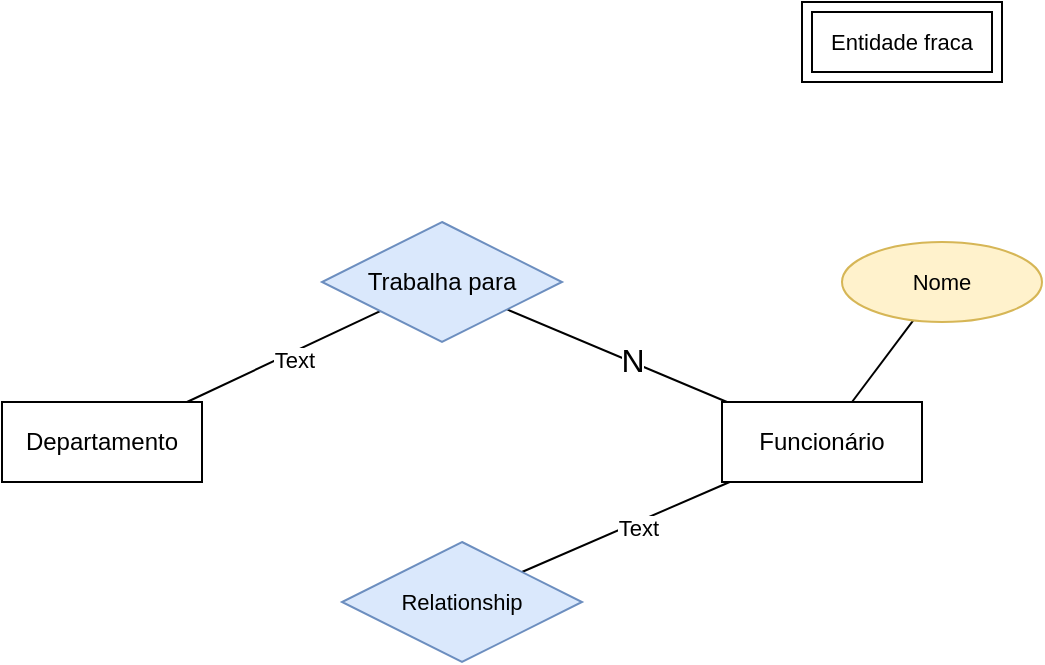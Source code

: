 <mxfile version="21.6.9" type="device" pages="3">
  <diagram name="Página-1" id="fsuoyFoAWx7GJ90wzJIB">
    <mxGraphModel dx="861" dy="502" grid="1" gridSize="10" guides="1" tooltips="1" connect="1" arrows="1" fold="1" page="1" pageScale="1" pageWidth="850" pageHeight="1100" math="0" shadow="0">
      <root>
        <mxCell id="0" />
        <mxCell id="1" parent="0" />
        <mxCell id="OInmoRgukonKRY14nYuu-3" style="rounded=0;orthogonalLoop=1;jettySize=auto;html=1;endArrow=none;endFill=0;" parent="1" source="OInmoRgukonKRY14nYuu-1" target="OInmoRgukonKRY14nYuu-2" edge="1">
          <mxGeometry relative="1" as="geometry" />
        </mxCell>
        <mxCell id="OInmoRgukonKRY14nYuu-10" value="Text" style="edgeLabel;html=1;align=center;verticalAlign=middle;resizable=0;points=[];fontSize=11;fontFamily=Helvetica;fontColor=default;" parent="OInmoRgukonKRY14nYuu-3" vertex="1" connectable="0">
          <mxGeometry x="0.07" y="-3" relative="1" as="geometry">
            <mxPoint as="offset" />
          </mxGeometry>
        </mxCell>
        <mxCell id="OInmoRgukonKRY14nYuu-1" value="Departamento" style="whiteSpace=wrap;html=1;align=center;" parent="1" vertex="1">
          <mxGeometry x="220" y="320" width="100" height="40" as="geometry" />
        </mxCell>
        <mxCell id="OInmoRgukonKRY14nYuu-5" style="rounded=0;orthogonalLoop=1;jettySize=auto;html=1;startArrow=none;startFill=0;endArrow=none;endFill=0;fontSize=16;" parent="1" source="OInmoRgukonKRY14nYuu-2" target="OInmoRgukonKRY14nYuu-4" edge="1">
          <mxGeometry relative="1" as="geometry" />
        </mxCell>
        <mxCell id="OInmoRgukonKRY14nYuu-11" value="&lt;font style=&quot;font-size: 16px;&quot;&gt;N&lt;/font&gt;" style="edgeLabel;html=1;align=center;verticalAlign=middle;resizable=0;points=[];fontSize=11;fontFamily=Helvetica;fontColor=default;" parent="OInmoRgukonKRY14nYuu-5" vertex="1" connectable="0">
          <mxGeometry x="0.131" y="1" relative="1" as="geometry">
            <mxPoint as="offset" />
          </mxGeometry>
        </mxCell>
        <mxCell id="OInmoRgukonKRY14nYuu-2" value="Trabalha para" style="shape=rhombus;perimeter=rhombusPerimeter;whiteSpace=wrap;html=1;align=center;fillColor=#dae8fc;strokeColor=#6c8ebf;" parent="1" vertex="1">
          <mxGeometry x="380" y="230" width="120" height="60" as="geometry" />
        </mxCell>
        <mxCell id="OInmoRgukonKRY14nYuu-7" style="edgeStyle=none;shape=connector;rounded=0;orthogonalLoop=1;jettySize=auto;html=1;entryX=1;entryY=0;entryDx=0;entryDy=0;labelBackgroundColor=default;strokeColor=default;fontFamily=Helvetica;fontSize=11;fontColor=default;startArrow=none;startFill=0;endArrow=none;endFill=0;" parent="1" source="OInmoRgukonKRY14nYuu-4" target="OInmoRgukonKRY14nYuu-6" edge="1">
          <mxGeometry relative="1" as="geometry" />
        </mxCell>
        <mxCell id="OInmoRgukonKRY14nYuu-14" value="Text" style="edgeLabel;html=1;align=center;verticalAlign=middle;resizable=0;points=[];fontSize=11;fontFamily=Helvetica;fontColor=default;" parent="OInmoRgukonKRY14nYuu-7" vertex="1" connectable="0">
          <mxGeometry x="-0.098" y="3" relative="1" as="geometry">
            <mxPoint as="offset" />
          </mxGeometry>
        </mxCell>
        <mxCell id="OInmoRgukonKRY14nYuu-4" value="Funcionário" style="whiteSpace=wrap;html=1;align=center;" parent="1" vertex="1">
          <mxGeometry x="580" y="320" width="100" height="40" as="geometry" />
        </mxCell>
        <mxCell id="OInmoRgukonKRY14nYuu-6" value="Relationship" style="shape=rhombus;perimeter=rhombusPerimeter;whiteSpace=wrap;html=1;align=center;fontFamily=Helvetica;fontSize=11;fillColor=#dae8fc;strokeColor=#6c8ebf;" parent="1" vertex="1">
          <mxGeometry x="390" y="390" width="120" height="60" as="geometry" />
        </mxCell>
        <mxCell id="OInmoRgukonKRY14nYuu-9" style="edgeStyle=none;shape=connector;rounded=0;orthogonalLoop=1;jettySize=auto;html=1;labelBackgroundColor=default;strokeColor=default;fontFamily=Helvetica;fontSize=11;fontColor=default;startArrow=none;startFill=0;endArrow=none;endFill=0;" parent="1" source="OInmoRgukonKRY14nYuu-8" target="OInmoRgukonKRY14nYuu-4" edge="1">
          <mxGeometry relative="1" as="geometry" />
        </mxCell>
        <mxCell id="OInmoRgukonKRY14nYuu-8" value="Nome" style="ellipse;whiteSpace=wrap;html=1;align=center;fontFamily=Helvetica;fontSize=11;fillColor=#fff2cc;strokeColor=#d6b656;" parent="1" vertex="1">
          <mxGeometry x="640" y="240" width="100" height="40" as="geometry" />
        </mxCell>
        <mxCell id="OInmoRgukonKRY14nYuu-13" value="Entidade fraca" style="shape=ext;margin=3;double=1;whiteSpace=wrap;html=1;align=center;fontFamily=Helvetica;fontSize=11;fontColor=default;" parent="1" vertex="1">
          <mxGeometry x="620" y="120" width="100" height="40" as="geometry" />
        </mxCell>
        <mxCell id="OInmoRgukonKRY14nYuu-15" style="edgeStyle=none;shape=connector;rounded=0;orthogonalLoop=1;jettySize=auto;html=1;exitX=1;exitY=1;exitDx=0;exitDy=0;labelBackgroundColor=default;strokeColor=default;fontFamily=Helvetica;fontSize=11;fontColor=default;startArrow=none;startFill=0;endArrow=none;endFill=0;" parent="1" source="OInmoRgukonKRY14nYuu-6" target="OInmoRgukonKRY14nYuu-6" edge="1">
          <mxGeometry relative="1" as="geometry" />
        </mxCell>
      </root>
    </mxGraphModel>
  </diagram>
  <diagram id="V25PLbreA6YTJv_68lez" name="Página-2">
    <mxGraphModel dx="2198" dy="1349" grid="1" gridSize="10" guides="1" tooltips="1" connect="1" arrows="1" fold="1" page="1" pageScale="1" pageWidth="1100" pageHeight="850" math="0" shadow="0">
      <root>
        <mxCell id="0" />
        <mxCell id="1" parent="0" />
        <mxCell id="k189rI_YwZPAKSkOKAYH-25" style="edgeStyle=none;shape=connector;rounded=0;orthogonalLoop=1;jettySize=auto;html=1;exitX=0.5;exitY=0;exitDx=0;exitDy=0;labelBackgroundColor=default;strokeColor=default;fontFamily=Helvetica;fontSize=11;fontColor=default;endArrow=none;endFill=0;" edge="1" parent="1" source="k189rI_YwZPAKSkOKAYH-1" target="k189rI_YwZPAKSkOKAYH-5">
          <mxGeometry relative="1" as="geometry" />
        </mxCell>
        <mxCell id="k189rI_YwZPAKSkOKAYH-26" style="edgeStyle=none;shape=connector;rounded=0;orthogonalLoop=1;jettySize=auto;html=1;labelBackgroundColor=default;strokeColor=default;fontFamily=Helvetica;fontSize=11;fontColor=default;endArrow=none;endFill=0;" edge="1" parent="1" source="k189rI_YwZPAKSkOKAYH-1" target="k189rI_YwZPAKSkOKAYH-15">
          <mxGeometry relative="1" as="geometry" />
        </mxCell>
        <mxCell id="k189rI_YwZPAKSkOKAYH-68" style="edgeStyle=none;shape=connector;rounded=0;orthogonalLoop=1;jettySize=auto;html=1;labelBackgroundColor=default;strokeColor=default;fontFamily=Helvetica;fontSize=11;fontColor=default;endArrow=none;endFill=0;" edge="1" parent="1" source="k189rI_YwZPAKSkOKAYH-1" target="k189rI_YwZPAKSkOKAYH-67">
          <mxGeometry relative="1" as="geometry">
            <mxPoint x="536.154" y="286.923" as="targetPoint" />
          </mxGeometry>
        </mxCell>
        <mxCell id="k189rI_YwZPAKSkOKAYH-116" value="N" style="edgeLabel;html=1;align=center;verticalAlign=middle;resizable=0;points=[];fontSize=19;fontFamily=Helvetica;fontColor=default;fontStyle=1" vertex="1" connectable="0" parent="k189rI_YwZPAKSkOKAYH-68">
          <mxGeometry x="0.207" y="-3" relative="1" as="geometry">
            <mxPoint x="2" y="-6" as="offset" />
          </mxGeometry>
        </mxCell>
        <mxCell id="k189rI_YwZPAKSkOKAYH-71" style="edgeStyle=none;shape=connector;rounded=0;orthogonalLoop=1;jettySize=auto;html=1;labelBackgroundColor=default;strokeColor=default;fontFamily=Helvetica;fontSize=11;fontColor=default;endArrow=none;endFill=0;" edge="1" parent="1" source="k189rI_YwZPAKSkOKAYH-1" target="k189rI_YwZPAKSkOKAYH-70">
          <mxGeometry relative="1" as="geometry">
            <mxPoint x="527" y="344" as="targetPoint" />
          </mxGeometry>
        </mxCell>
        <mxCell id="k189rI_YwZPAKSkOKAYH-121" value="N" style="edgeLabel;html=1;align=center;verticalAlign=middle;resizable=0;points=[];fontSize=19;fontFamily=Helvetica;fontColor=default;fontStyle=1" vertex="1" connectable="0" parent="k189rI_YwZPAKSkOKAYH-71">
          <mxGeometry x="0.023" y="-3" relative="1" as="geometry">
            <mxPoint as="offset" />
          </mxGeometry>
        </mxCell>
        <mxCell id="k189rI_YwZPAKSkOKAYH-82" style="edgeStyle=none;shape=connector;rounded=0;orthogonalLoop=1;jettySize=auto;html=1;labelBackgroundColor=default;strokeColor=default;fontFamily=Helvetica;fontSize=19;fontColor=default;endArrow=none;endFill=0;fontStyle=1" edge="1" parent="1" source="k189rI_YwZPAKSkOKAYH-1" target="k189rI_YwZPAKSkOKAYH-99">
          <mxGeometry relative="1" as="geometry" />
        </mxCell>
        <mxCell id="k189rI_YwZPAKSkOKAYH-126" value="1" style="edgeLabel;html=1;align=center;verticalAlign=middle;resizable=0;points=[];fontSize=19;fontFamily=Helvetica;fontColor=default;fontStyle=1" vertex="1" connectable="0" parent="k189rI_YwZPAKSkOKAYH-82">
          <mxGeometry x="0.029" y="1" relative="1" as="geometry">
            <mxPoint as="offset" />
          </mxGeometry>
        </mxCell>
        <mxCell id="k189rI_YwZPAKSkOKAYH-124" style="edgeStyle=none;shape=connector;rounded=0;orthogonalLoop=1;jettySize=auto;html=1;labelBackgroundColor=default;strokeColor=default;fontFamily=Helvetica;fontSize=11;fontColor=default;endArrow=none;endFill=0;entryX=0.333;entryY=0.667;entryDx=0;entryDy=0;entryPerimeter=0;" edge="1" parent="1" target="k189rI_YwZPAKSkOKAYH-67">
          <mxGeometry relative="1" as="geometry">
            <mxPoint x="465" y="279.997" as="sourcePoint" />
            <mxPoint x="602.203" y="262.482" as="targetPoint" />
          </mxGeometry>
        </mxCell>
        <mxCell id="k189rI_YwZPAKSkOKAYH-1" value="Aluno" style="whiteSpace=wrap;html=1;align=center;" vertex="1" parent="1">
          <mxGeometry x="365" y="260" width="100" height="40" as="geometry" />
        </mxCell>
        <mxCell id="k189rI_YwZPAKSkOKAYH-22" style="edgeStyle=none;shape=connector;rounded=0;orthogonalLoop=1;jettySize=auto;html=1;labelBackgroundColor=default;strokeColor=default;fontFamily=Helvetica;fontSize=11;fontColor=default;endArrow=none;endFill=0;" edge="1" parent="1" source="k189rI_YwZPAKSkOKAYH-2" target="k189rI_YwZPAKSkOKAYH-1">
          <mxGeometry relative="1" as="geometry" />
        </mxCell>
        <mxCell id="k189rI_YwZPAKSkOKAYH-2" value="Nome" style="ellipse;whiteSpace=wrap;html=1;align=center;" vertex="1" parent="1">
          <mxGeometry x="300" y="170" width="100" height="40" as="geometry" />
        </mxCell>
        <mxCell id="k189rI_YwZPAKSkOKAYH-5" value="Telefone" style="ellipse;whiteSpace=wrap;html=1;align=center;" vertex="1" parent="1">
          <mxGeometry x="355" y="100" width="100" height="40" as="geometry" />
        </mxCell>
        <mxCell id="k189rI_YwZPAKSkOKAYH-23" style="edgeStyle=none;shape=connector;rounded=0;orthogonalLoop=1;jettySize=auto;html=1;labelBackgroundColor=default;strokeColor=default;fontFamily=Helvetica;fontSize=11;fontColor=default;endArrow=none;endFill=0;" edge="1" parent="1" source="k189rI_YwZPAKSkOKAYH-6" target="k189rI_YwZPAKSkOKAYH-1">
          <mxGeometry relative="1" as="geometry" />
        </mxCell>
        <mxCell id="k189rI_YwZPAKSkOKAYH-6" value="Telefone" style="ellipse;whiteSpace=wrap;html=1;align=center;" vertex="1" parent="1">
          <mxGeometry x="250" y="370" width="100" height="40" as="geometry" />
        </mxCell>
        <mxCell id="k189rI_YwZPAKSkOKAYH-80" style="edgeStyle=none;shape=connector;rounded=0;orthogonalLoop=1;jettySize=auto;html=1;labelBackgroundColor=default;strokeColor=default;fontFamily=Helvetica;fontSize=11;fontColor=default;endArrow=none;endFill=0;" edge="1" parent="1" source="k189rI_YwZPAKSkOKAYH-7" target="k189rI_YwZPAKSkOKAYH-1">
          <mxGeometry relative="1" as="geometry" />
        </mxCell>
        <mxCell id="k189rI_YwZPAKSkOKAYH-7" value="Endereço" style="ellipse;whiteSpace=wrap;html=1;align=center;" vertex="1" parent="1">
          <mxGeometry x="225" y="250" width="100" height="40" as="geometry" />
        </mxCell>
        <mxCell id="k189rI_YwZPAKSkOKAYH-21" style="edgeStyle=none;shape=connector;rounded=0;orthogonalLoop=1;jettySize=auto;html=1;labelBackgroundColor=default;strokeColor=default;fontFamily=Helvetica;fontSize=11;fontColor=default;endArrow=none;endFill=0;" edge="1" parent="1" source="k189rI_YwZPAKSkOKAYH-9" target="k189rI_YwZPAKSkOKAYH-7">
          <mxGeometry relative="1" as="geometry" />
        </mxCell>
        <mxCell id="k189rI_YwZPAKSkOKAYH-9" value="Cidade" style="ellipse;whiteSpace=wrap;html=1;align=center;" vertex="1" parent="1">
          <mxGeometry x="125" y="220" width="100" height="40" as="geometry" />
        </mxCell>
        <mxCell id="k189rI_YwZPAKSkOKAYH-20" value="" style="edgeStyle=none;shape=connector;rounded=0;orthogonalLoop=1;jettySize=auto;html=1;labelBackgroundColor=default;strokeColor=default;fontFamily=Helvetica;fontSize=11;fontColor=default;endArrow=none;endFill=0;" edge="1" parent="1" source="k189rI_YwZPAKSkOKAYH-10" target="k189rI_YwZPAKSkOKAYH-7">
          <mxGeometry relative="1" as="geometry" />
        </mxCell>
        <mxCell id="k189rI_YwZPAKSkOKAYH-10" value="CEP" style="ellipse;whiteSpace=wrap;html=1;align=center;" vertex="1" parent="1">
          <mxGeometry x="30" y="250" width="100" height="40" as="geometry" />
        </mxCell>
        <mxCell id="k189rI_YwZPAKSkOKAYH-19" style="edgeStyle=none;shape=connector;rounded=0;orthogonalLoop=1;jettySize=auto;html=1;labelBackgroundColor=default;strokeColor=default;fontFamily=Helvetica;fontSize=11;fontColor=default;endArrow=none;endFill=0;" edge="1" parent="1" source="k189rI_YwZPAKSkOKAYH-12" target="k189rI_YwZPAKSkOKAYH-7">
          <mxGeometry relative="1" as="geometry" />
        </mxCell>
        <mxCell id="k189rI_YwZPAKSkOKAYH-12" value="Rua" style="ellipse;whiteSpace=wrap;html=1;align=center;" vertex="1" parent="1">
          <mxGeometry x="90" y="290" width="100" height="40" as="geometry" />
        </mxCell>
        <mxCell id="k189rI_YwZPAKSkOKAYH-17" style="rounded=0;orthogonalLoop=1;jettySize=auto;html=1;exitX=1;exitY=0;exitDx=0;exitDy=0;endArrow=none;endFill=0;" edge="1" parent="1" source="k189rI_YwZPAKSkOKAYH-13" target="k189rI_YwZPAKSkOKAYH-7">
          <mxGeometry relative="1" as="geometry" />
        </mxCell>
        <mxCell id="k189rI_YwZPAKSkOKAYH-13" value="Número" style="ellipse;whiteSpace=wrap;html=1;align=center;" vertex="1" parent="1">
          <mxGeometry x="70" y="340" width="100" height="40" as="geometry" />
        </mxCell>
        <mxCell id="k189rI_YwZPAKSkOKAYH-24" style="edgeStyle=none;shape=connector;rounded=0;orthogonalLoop=1;jettySize=auto;html=1;labelBackgroundColor=default;strokeColor=default;fontFamily=Helvetica;fontSize=11;fontColor=default;endArrow=none;endFill=0;" edge="1" parent="1" source="k189rI_YwZPAKSkOKAYH-14" target="k189rI_YwZPAKSkOKAYH-1">
          <mxGeometry relative="1" as="geometry" />
        </mxCell>
        <mxCell id="k189rI_YwZPAKSkOKAYH-14" value="CPF" style="ellipse;whiteSpace=wrap;html=1;align=center;fontStyle=4;" vertex="1" parent="1">
          <mxGeometry x="465" y="150" width="100" height="40" as="geometry" />
        </mxCell>
        <mxCell id="k189rI_YwZPAKSkOKAYH-15" value="IdAluno" style="ellipse;whiteSpace=wrap;html=1;align=center;fontStyle=4;" vertex="1" parent="1">
          <mxGeometry x="510" y="190" width="100" height="40" as="geometry" />
        </mxCell>
        <mxCell id="k189rI_YwZPAKSkOKAYH-33" value="" style="edgeStyle=none;shape=connector;rounded=0;orthogonalLoop=1;jettySize=auto;html=1;labelBackgroundColor=default;strokeColor=default;fontFamily=Helvetica;fontSize=11;fontColor=default;endArrow=none;endFill=0;" edge="1" parent="1" source="k189rI_YwZPAKSkOKAYH-27" target="k189rI_YwZPAKSkOKAYH-30">
          <mxGeometry relative="1" as="geometry" />
        </mxCell>
        <mxCell id="k189rI_YwZPAKSkOKAYH-34" style="edgeStyle=none;shape=connector;rounded=0;orthogonalLoop=1;jettySize=auto;html=1;labelBackgroundColor=default;strokeColor=default;fontFamily=Helvetica;fontSize=11;fontColor=default;endArrow=none;endFill=0;" edge="1" parent="1" source="k189rI_YwZPAKSkOKAYH-27" target="k189rI_YwZPAKSkOKAYH-29">
          <mxGeometry relative="1" as="geometry" />
        </mxCell>
        <mxCell id="k189rI_YwZPAKSkOKAYH-74" style="edgeStyle=none;shape=connector;rounded=0;orthogonalLoop=1;jettySize=auto;html=1;labelBackgroundColor=default;strokeColor=default;fontFamily=Helvetica;fontSize=11;fontColor=default;endArrow=none;endFill=0;" edge="1" parent="1" source="k189rI_YwZPAKSkOKAYH-27" target="k189rI_YwZPAKSkOKAYH-73">
          <mxGeometry relative="1" as="geometry" />
        </mxCell>
        <mxCell id="k189rI_YwZPAKSkOKAYH-118" value="1" style="edgeLabel;html=1;align=center;verticalAlign=middle;resizable=0;points=[];fontSize=19;fontFamily=Helvetica;fontColor=default;fontStyle=1" vertex="1" connectable="0" parent="k189rI_YwZPAKSkOKAYH-74">
          <mxGeometry x="0.191" relative="1" as="geometry">
            <mxPoint as="offset" />
          </mxGeometry>
        </mxCell>
        <mxCell id="k189rI_YwZPAKSkOKAYH-123" style="edgeStyle=none;shape=connector;rounded=0;orthogonalLoop=1;jettySize=auto;html=1;exitX=0.25;exitY=0;exitDx=0;exitDy=0;entryX=0.75;entryY=0.667;entryDx=0;entryDy=0;entryPerimeter=0;labelBackgroundColor=default;strokeColor=default;fontFamily=Helvetica;fontSize=11;fontColor=default;endArrow=none;endFill=0;" edge="1" parent="1" source="k189rI_YwZPAKSkOKAYH-27" target="k189rI_YwZPAKSkOKAYH-67">
          <mxGeometry relative="1" as="geometry" />
        </mxCell>
        <mxCell id="k189rI_YwZPAKSkOKAYH-27" value="Departamento" style="whiteSpace=wrap;html=1;align=center;" vertex="1" parent="1">
          <mxGeometry x="760" y="320" width="100" height="40" as="geometry" />
        </mxCell>
        <mxCell id="k189rI_YwZPAKSkOKAYH-29" value="IdDepartamento" style="ellipse;whiteSpace=wrap;html=1;align=center;fontStyle=4;" vertex="1" parent="1">
          <mxGeometry x="790" y="200" width="100" height="40" as="geometry" />
        </mxCell>
        <mxCell id="k189rI_YwZPAKSkOKAYH-30" value="Nome" style="ellipse;whiteSpace=wrap;html=1;align=center;fontStyle=4;" vertex="1" parent="1">
          <mxGeometry x="830" y="260" width="100" height="40" as="geometry" />
        </mxCell>
        <mxCell id="k189rI_YwZPAKSkOKAYH-32" style="edgeStyle=none;shape=connector;rounded=0;orthogonalLoop=1;jettySize=auto;html=1;labelBackgroundColor=default;strokeColor=default;fontFamily=Helvetica;fontSize=11;fontColor=default;endArrow=none;endFill=0;" edge="1" parent="1" source="k189rI_YwZPAKSkOKAYH-31" target="k189rI_YwZPAKSkOKAYH-27">
          <mxGeometry relative="1" as="geometry" />
        </mxCell>
        <mxCell id="k189rI_YwZPAKSkOKAYH-31" value="Número Escritório" style="ellipse;whiteSpace=wrap;html=1;align=center;" vertex="1" parent="1">
          <mxGeometry x="830" y="420" width="100" height="40" as="geometry" />
        </mxCell>
        <mxCell id="k189rI_YwZPAKSkOKAYH-36" style="edgeStyle=none;shape=connector;rounded=0;orthogonalLoop=1;jettySize=auto;html=1;labelBackgroundColor=default;strokeColor=default;fontFamily=Helvetica;fontSize=11;fontColor=default;endArrow=none;endFill=0;" edge="1" parent="1" source="k189rI_YwZPAKSkOKAYH-35" target="k189rI_YwZPAKSkOKAYH-27">
          <mxGeometry relative="1" as="geometry" />
        </mxCell>
        <mxCell id="k189rI_YwZPAKSkOKAYH-35" value="Telefone Comercial" style="ellipse;whiteSpace=wrap;html=1;align=center;" vertex="1" parent="1">
          <mxGeometry x="870" y="370" width="100" height="40" as="geometry" />
        </mxCell>
        <mxCell id="k189rI_YwZPAKSkOKAYH-38" style="edgeStyle=none;shape=connector;rounded=0;orthogonalLoop=1;jettySize=auto;html=1;labelBackgroundColor=default;strokeColor=default;fontFamily=Helvetica;fontSize=11;fontColor=default;endArrow=none;endFill=0;" edge="1" parent="1" source="k189rI_YwZPAKSkOKAYH-37" target="k189rI_YwZPAKSkOKAYH-27">
          <mxGeometry relative="1" as="geometry" />
        </mxCell>
        <mxCell id="k189rI_YwZPAKSkOKAYH-37" value="Faculdade" style="ellipse;whiteSpace=wrap;html=1;align=center;" vertex="1" parent="1">
          <mxGeometry x="900" y="310" width="100" height="40" as="geometry" />
        </mxCell>
        <mxCell id="k189rI_YwZPAKSkOKAYH-39" value="Disciplina" style="whiteSpace=wrap;html=1;align=center;" vertex="1" parent="1">
          <mxGeometry x="690" y="580" width="100" height="40" as="geometry" />
        </mxCell>
        <mxCell id="k189rI_YwZPAKSkOKAYH-94" style="edgeStyle=none;shape=connector;rounded=0;orthogonalLoop=1;jettySize=auto;html=1;labelBackgroundColor=default;strokeColor=default;fontFamily=Helvetica;fontSize=11;fontColor=default;endArrow=none;endFill=0;" edge="1" parent="1" source="k189rI_YwZPAKSkOKAYH-40" target="k189rI_YwZPAKSkOKAYH-39">
          <mxGeometry relative="1" as="geometry" />
        </mxCell>
        <mxCell id="k189rI_YwZPAKSkOKAYH-95" style="edgeStyle=none;shape=connector;rounded=0;orthogonalLoop=1;jettySize=auto;html=1;labelBackgroundColor=default;strokeColor=default;fontFamily=Helvetica;fontSize=11;fontColor=default;endArrow=none;endFill=0;" edge="1" parent="1" source="k189rI_YwZPAKSkOKAYH-40" target="k189rI_YwZPAKSkOKAYH-89">
          <mxGeometry relative="1" as="geometry" />
        </mxCell>
        <mxCell id="k189rI_YwZPAKSkOKAYH-96" style="edgeStyle=none;shape=connector;rounded=0;orthogonalLoop=1;jettySize=auto;html=1;labelBackgroundColor=default;strokeColor=default;fontFamily=Helvetica;fontSize=11;fontColor=default;endArrow=none;endFill=0;" edge="1" parent="1" source="k189rI_YwZPAKSkOKAYH-40" target="k189rI_YwZPAKSkOKAYH-91">
          <mxGeometry relative="1" as="geometry" />
        </mxCell>
        <mxCell id="k189rI_YwZPAKSkOKAYH-97" style="edgeStyle=none;shape=connector;rounded=0;orthogonalLoop=1;jettySize=auto;html=1;labelBackgroundColor=default;strokeColor=default;fontFamily=Helvetica;fontSize=11;fontColor=default;endArrow=none;endFill=0;" edge="1" parent="1" source="k189rI_YwZPAKSkOKAYH-40" target="k189rI_YwZPAKSkOKAYH-93">
          <mxGeometry relative="1" as="geometry" />
        </mxCell>
        <mxCell id="k189rI_YwZPAKSkOKAYH-40" value="Identificação" style="ellipse;whiteSpace=wrap;html=1;align=center;fontStyle=4;" vertex="1" parent="1">
          <mxGeometry x="650" y="680" width="100" height="40" as="geometry" />
        </mxCell>
        <mxCell id="k189rI_YwZPAKSkOKAYH-44" style="edgeStyle=none;shape=connector;rounded=0;orthogonalLoop=1;jettySize=auto;html=1;labelBackgroundColor=default;strokeColor=default;fontFamily=Helvetica;fontSize=11;fontColor=default;endArrow=none;endFill=0;" edge="1" parent="1" source="k189rI_YwZPAKSkOKAYH-42" target="k189rI_YwZPAKSkOKAYH-39">
          <mxGeometry relative="1" as="geometry" />
        </mxCell>
        <mxCell id="k189rI_YwZPAKSkOKAYH-42" value="Nome" style="ellipse;whiteSpace=wrap;html=1;align=center;" vertex="1" parent="1">
          <mxGeometry x="790" y="685" width="100" height="40" as="geometry" />
        </mxCell>
        <mxCell id="k189rI_YwZPAKSkOKAYH-45" style="edgeStyle=none;shape=connector;rounded=0;orthogonalLoop=1;jettySize=auto;html=1;labelBackgroundColor=default;strokeColor=default;fontFamily=Helvetica;fontSize=11;fontColor=default;endArrow=none;endFill=0;" edge="1" parent="1" source="k189rI_YwZPAKSkOKAYH-43" target="k189rI_YwZPAKSkOKAYH-39">
          <mxGeometry relative="1" as="geometry" />
        </mxCell>
        <mxCell id="k189rI_YwZPAKSkOKAYH-43" value="Descrição" style="ellipse;whiteSpace=wrap;html=1;align=center;" vertex="1" parent="1">
          <mxGeometry x="800" y="630" width="100" height="40" as="geometry" />
        </mxCell>
        <mxCell id="k189rI_YwZPAKSkOKAYH-76" style="edgeStyle=none;shape=connector;rounded=0;orthogonalLoop=1;jettySize=auto;html=1;labelBackgroundColor=default;strokeColor=default;fontFamily=Helvetica;fontSize=11;fontColor=default;endArrow=none;endFill=0;" edge="1" parent="1" source="k189rI_YwZPAKSkOKAYH-46" target="k189rI_YwZPAKSkOKAYH-39">
          <mxGeometry relative="1" as="geometry" />
        </mxCell>
        <mxCell id="k189rI_YwZPAKSkOKAYH-46" value="Horas Por Semestre" style="ellipse;whiteSpace=wrap;html=1;align=center;" vertex="1" parent="1">
          <mxGeometry x="820" y="580" width="100" height="40" as="geometry" />
        </mxCell>
        <mxCell id="k189rI_YwZPAKSkOKAYH-48" style="edgeStyle=none;shape=connector;rounded=0;orthogonalLoop=1;jettySize=auto;html=1;labelBackgroundColor=default;strokeColor=default;fontFamily=Helvetica;fontSize=11;fontColor=default;endArrow=none;endFill=0;" edge="1" parent="1" source="k189rI_YwZPAKSkOKAYH-47" target="k189rI_YwZPAKSkOKAYH-39">
          <mxGeometry relative="1" as="geometry" />
        </mxCell>
        <mxCell id="k189rI_YwZPAKSkOKAYH-47" value="Nível" style="ellipse;whiteSpace=wrap;html=1;align=center;" vertex="1" parent="1">
          <mxGeometry x="790" y="520" width="100" height="40" as="geometry" />
        </mxCell>
        <mxCell id="k189rI_YwZPAKSkOKAYH-63" style="edgeStyle=none;shape=connector;rounded=0;orthogonalLoop=1;jettySize=auto;html=1;labelBackgroundColor=default;strokeColor=default;fontFamily=Helvetica;fontSize=11;fontColor=default;endArrow=none;endFill=0;" edge="1" parent="1" source="k189rI_YwZPAKSkOKAYH-52" target="k189rI_YwZPAKSkOKAYH-60">
          <mxGeometry relative="1" as="geometry" />
        </mxCell>
        <mxCell id="k189rI_YwZPAKSkOKAYH-52" value="Professor" style="ellipse;whiteSpace=wrap;html=1;align=center;" vertex="1" parent="1">
          <mxGeometry x="250" y="600" width="100" height="40" as="geometry" />
        </mxCell>
        <mxCell id="k189rI_YwZPAKSkOKAYH-64" style="edgeStyle=none;shape=connector;rounded=0;orthogonalLoop=1;jettySize=auto;html=1;labelBackgroundColor=default;strokeColor=default;fontFamily=Helvetica;fontSize=11;fontColor=default;endArrow=none;endFill=0;" edge="1" parent="1" source="k189rI_YwZPAKSkOKAYH-53" target="k189rI_YwZPAKSkOKAYH-60">
          <mxGeometry relative="1" as="geometry" />
        </mxCell>
        <mxCell id="k189rI_YwZPAKSkOKAYH-53" value="Semestre" style="ellipse;whiteSpace=wrap;html=1;align=center;" vertex="1" parent="1">
          <mxGeometry x="200" y="660" width="100" height="40" as="geometry" />
        </mxCell>
        <mxCell id="k189rI_YwZPAKSkOKAYH-65" style="edgeStyle=none;shape=connector;rounded=0;orthogonalLoop=1;jettySize=auto;html=1;labelBackgroundColor=default;strokeColor=default;fontFamily=Helvetica;fontSize=11;fontColor=default;endArrow=none;endFill=0;" edge="1" parent="1" source="k189rI_YwZPAKSkOKAYH-54" target="k189rI_YwZPAKSkOKAYH-60">
          <mxGeometry relative="1" as="geometry" />
        </mxCell>
        <mxCell id="k189rI_YwZPAKSkOKAYH-54" value="Ano" style="ellipse;whiteSpace=wrap;html=1;align=center;" vertex="1" parent="1">
          <mxGeometry x="230" y="720" width="100" height="40" as="geometry" />
        </mxCell>
        <mxCell id="k189rI_YwZPAKSkOKAYH-66" style="edgeStyle=none;shape=connector;rounded=0;orthogonalLoop=1;jettySize=auto;html=1;labelBackgroundColor=default;strokeColor=default;fontFamily=Helvetica;fontSize=11;fontColor=default;endArrow=none;endFill=0;" edge="1" parent="1" source="k189rI_YwZPAKSkOKAYH-56" target="k189rI_YwZPAKSkOKAYH-60">
          <mxGeometry relative="1" as="geometry" />
        </mxCell>
        <mxCell id="k189rI_YwZPAKSkOKAYH-56" value="IdTurma" style="ellipse;whiteSpace=wrap;html=1;align=center;fontStyle=4;" vertex="1" parent="1">
          <mxGeometry x="350" y="740" width="100" height="40" as="geometry" />
        </mxCell>
        <mxCell id="k189rI_YwZPAKSkOKAYH-58" value="Nota" style="whiteSpace=wrap;html=1;align=center;" vertex="1" parent="1">
          <mxGeometry x="225" y="470" width="100" height="40" as="geometry" />
        </mxCell>
        <mxCell id="k189rI_YwZPAKSkOKAYH-62" style="edgeStyle=none;shape=connector;rounded=0;orthogonalLoop=1;jettySize=auto;html=1;labelBackgroundColor=default;strokeColor=default;fontFamily=Helvetica;fontSize=11;fontColor=default;endArrow=none;endFill=0;" edge="1" parent="1" source="k189rI_YwZPAKSkOKAYH-59" target="k189rI_YwZPAKSkOKAYH-58">
          <mxGeometry relative="1" as="geometry" />
        </mxCell>
        <mxCell id="k189rI_YwZPAKSkOKAYH-59" value="Nota" style="ellipse;whiteSpace=wrap;html=1;align=center;" vertex="1" parent="1">
          <mxGeometry x="90" y="460" width="100" height="40" as="geometry" />
        </mxCell>
        <mxCell id="k189rI_YwZPAKSkOKAYH-85" value="1" style="edgeStyle=none;shape=connector;rounded=0;orthogonalLoop=1;jettySize=auto;html=1;labelBackgroundColor=default;strokeColor=default;fontFamily=Helvetica;fontSize=19;fontColor=default;endArrow=none;endFill=0;strokeWidth=1;fontStyle=1" edge="1" parent="1" source="k189rI_YwZPAKSkOKAYH-88" target="k189rI_YwZPAKSkOKAYH-39">
          <mxGeometry relative="1" as="geometry">
            <mxPoint x="610.8" y="630.4" as="sourcePoint" />
          </mxGeometry>
        </mxCell>
        <mxCell id="k189rI_YwZPAKSkOKAYH-60" value="Turma" style="shape=ext;margin=3;double=1;whiteSpace=wrap;html=1;align=center;fontFamily=Helvetica;fontSize=11;fontColor=default;" vertex="1" parent="1">
          <mxGeometry x="370" y="660" width="100" height="40" as="geometry" />
        </mxCell>
        <mxCell id="k189rI_YwZPAKSkOKAYH-69" style="edgeStyle=none;shape=connector;rounded=0;orthogonalLoop=1;jettySize=auto;html=1;labelBackgroundColor=default;strokeColor=default;fontFamily=Helvetica;fontSize=11;fontColor=default;endArrow=none;endFill=0;" edge="1" parent="1" source="k189rI_YwZPAKSkOKAYH-67" target="k189rI_YwZPAKSkOKAYH-27">
          <mxGeometry relative="1" as="geometry" />
        </mxCell>
        <mxCell id="k189rI_YwZPAKSkOKAYH-120" value="1" style="edgeLabel;html=1;align=center;verticalAlign=middle;resizable=0;points=[];fontSize=20;fontFamily=Helvetica;fontColor=default;fontStyle=1" vertex="1" connectable="0" parent="k189rI_YwZPAKSkOKAYH-69">
          <mxGeometry x="0.067" y="2" relative="1" as="geometry">
            <mxPoint as="offset" />
          </mxGeometry>
        </mxCell>
        <mxCell id="k189rI_YwZPAKSkOKAYH-67" value="Registro Principal" style="shape=rhombus;perimeter=rhombusPerimeter;whiteSpace=wrap;html=1;align=center;fontFamily=Helvetica;fontSize=11;fontColor=default;" vertex="1" parent="1">
          <mxGeometry x="590" y="220" width="120" height="60" as="geometry" />
        </mxCell>
        <mxCell id="k189rI_YwZPAKSkOKAYH-72" style="edgeStyle=none;shape=connector;rounded=0;orthogonalLoop=1;jettySize=auto;html=1;labelBackgroundColor=default;strokeColor=default;fontFamily=Helvetica;fontSize=11;fontColor=default;endArrow=none;endFill=0;" edge="1" parent="1" source="k189rI_YwZPAKSkOKAYH-70" target="k189rI_YwZPAKSkOKAYH-27">
          <mxGeometry relative="1" as="geometry">
            <Array as="points" />
          </mxGeometry>
        </mxCell>
        <mxCell id="k189rI_YwZPAKSkOKAYH-122" value="1" style="edgeLabel;html=1;align=center;verticalAlign=middle;resizable=0;points=[];fontSize=19;fontFamily=Helvetica;fontColor=default;fontStyle=1" vertex="1" connectable="0" parent="k189rI_YwZPAKSkOKAYH-72">
          <mxGeometry x="0.246" relative="1" as="geometry">
            <mxPoint as="offset" />
          </mxGeometry>
        </mxCell>
        <mxCell id="k189rI_YwZPAKSkOKAYH-70" value="Registro Secundário" style="shape=rhombus;perimeter=rhombusPerimeter;whiteSpace=wrap;html=1;align=center;fontFamily=Helvetica;fontSize=11;fontColor=default;" vertex="1" parent="1">
          <mxGeometry x="560" y="330" width="120" height="60" as="geometry" />
        </mxCell>
        <mxCell id="k189rI_YwZPAKSkOKAYH-75" style="edgeStyle=none;shape=connector;rounded=0;orthogonalLoop=1;jettySize=auto;html=1;labelBackgroundColor=default;strokeColor=default;fontFamily=Helvetica;fontSize=11;fontColor=default;endArrow=none;endFill=0;" edge="1" parent="1" source="k189rI_YwZPAKSkOKAYH-73" target="k189rI_YwZPAKSkOKAYH-39">
          <mxGeometry relative="1" as="geometry" />
        </mxCell>
        <mxCell id="k189rI_YwZPAKSkOKAYH-119" value="N" style="edgeLabel;html=1;align=center;verticalAlign=middle;resizable=0;points=[];fontSize=19;fontFamily=Helvetica;fontColor=default;fontStyle=1" vertex="1" connectable="0" parent="k189rI_YwZPAKSkOKAYH-75">
          <mxGeometry x="-0.036" y="-2" relative="1" as="geometry">
            <mxPoint as="offset" />
          </mxGeometry>
        </mxCell>
        <mxCell id="k189rI_YwZPAKSkOKAYH-73" value="Oferece" style="shape=rhombus;perimeter=rhombusPerimeter;whiteSpace=wrap;html=1;align=center;fontFamily=Helvetica;fontSize=11;fontColor=default;" vertex="1" parent="1">
          <mxGeometry x="680" y="430" width="120" height="60" as="geometry" />
        </mxCell>
        <mxCell id="k189rI_YwZPAKSkOKAYH-83" style="edgeStyle=none;shape=connector;rounded=0;orthogonalLoop=1;jettySize=auto;html=1;labelBackgroundColor=default;strokeColor=default;fontFamily=Helvetica;fontSize=11;fontColor=default;endArrow=none;endFill=0;" edge="1" parent="1" source="k189rI_YwZPAKSkOKAYH-81" target="k189rI_YwZPAKSkOKAYH-58">
          <mxGeometry relative="1" as="geometry" />
        </mxCell>
        <mxCell id="k189rI_YwZPAKSkOKAYH-98" value="N" style="edgeStyle=none;shape=connector;rounded=0;orthogonalLoop=1;jettySize=auto;html=1;labelBackgroundColor=default;strokeColor=default;fontFamily=Helvetica;fontSize=19;fontColor=default;endArrow=none;endFill=0;fontStyle=1" edge="1" parent="1" source="k189rI_YwZPAKSkOKAYH-81" target="k189rI_YwZPAKSkOKAYH-58">
          <mxGeometry relative="1" as="geometry" />
        </mxCell>
        <mxCell id="k189rI_YwZPAKSkOKAYH-101" value="1" style="edgeStyle=none;shape=connector;rounded=0;orthogonalLoop=1;jettySize=auto;html=1;labelBackgroundColor=default;strokeColor=default;fontFamily=Helvetica;fontSize=19;fontColor=default;endArrow=none;endFill=0;fontStyle=1" edge="1" parent="1" source="k189rI_YwZPAKSkOKAYH-81" target="k189rI_YwZPAKSkOKAYH-60">
          <mxGeometry relative="1" as="geometry" />
        </mxCell>
        <mxCell id="k189rI_YwZPAKSkOKAYH-81" value="Tem" style="shape=rhombus;perimeter=rhombusPerimeter;whiteSpace=wrap;html=1;align=center;fontFamily=Helvetica;fontSize=11;fontColor=default;" vertex="1" parent="1">
          <mxGeometry x="340" y="530" width="120" height="60" as="geometry" />
        </mxCell>
        <mxCell id="k189rI_YwZPAKSkOKAYH-87" style="edgeStyle=none;shape=connector;rounded=0;orthogonalLoop=1;jettySize=auto;html=1;labelBackgroundColor=default;strokeColor=default;fontFamily=Helvetica;fontSize=11;fontColor=default;endArrow=none;endFill=0;" edge="1" parent="1" source="k189rI_YwZPAKSkOKAYH-88" target="k189rI_YwZPAKSkOKAYH-60">
          <mxGeometry relative="1" as="geometry">
            <mxPoint x="530.87" y="650.435" as="sourcePoint" />
          </mxGeometry>
        </mxCell>
        <mxCell id="k189rI_YwZPAKSkOKAYH-125" value="N" style="edgeLabel;html=1;align=center;verticalAlign=middle;resizable=0;points=[];fontSize=19;fontFamily=Helvetica;fontColor=default;fontStyle=1" vertex="1" connectable="0" parent="k189rI_YwZPAKSkOKAYH-87">
          <mxGeometry x="-0.28" y="1" relative="1" as="geometry">
            <mxPoint as="offset" />
          </mxGeometry>
        </mxCell>
        <mxCell id="k189rI_YwZPAKSkOKAYH-88" value="Oferece" style="shape=rhombus;double=1;perimeter=rhombusPerimeter;whiteSpace=wrap;html=1;align=center;fontFamily=Helvetica;fontSize=11;fontColor=default;" vertex="1" parent="1">
          <mxGeometry x="510" y="620" width="120" height="60" as="geometry" />
        </mxCell>
        <mxCell id="k189rI_YwZPAKSkOKAYH-89" value="Ano" style="ellipse;whiteSpace=wrap;html=1;align=center;" vertex="1" parent="1">
          <mxGeometry x="560" y="715" width="100" height="40" as="geometry" />
        </mxCell>
        <mxCell id="k189rI_YwZPAKSkOKAYH-91" value="Semestre" style="ellipse;whiteSpace=wrap;html=1;align=center;" vertex="1" parent="1">
          <mxGeometry x="620" y="755" width="100" height="40" as="geometry" />
        </mxCell>
        <mxCell id="k189rI_YwZPAKSkOKAYH-93" value="IdDisciplina" style="ellipse;whiteSpace=wrap;html=1;align=center;" vertex="1" parent="1">
          <mxGeometry x="730" y="740" width="100" height="40" as="geometry" />
        </mxCell>
        <mxCell id="k189rI_YwZPAKSkOKAYH-100" style="edgeStyle=none;shape=connector;rounded=0;orthogonalLoop=1;jettySize=auto;html=1;labelBackgroundColor=default;strokeColor=default;fontFamily=Helvetica;fontSize=11;fontColor=default;endArrow=none;endFill=0;" edge="1" parent="1" source="k189rI_YwZPAKSkOKAYH-99" target="k189rI_YwZPAKSkOKAYH-58">
          <mxGeometry relative="1" as="geometry" />
        </mxCell>
        <mxCell id="k189rI_YwZPAKSkOKAYH-99" value="Obtém" style="shape=rhombus;perimeter=rhombusPerimeter;whiteSpace=wrap;html=1;align=center;fontFamily=Helvetica;fontSize=11;fontColor=default;" vertex="1" parent="1">
          <mxGeometry x="355" y="380" width="120" height="60" as="geometry" />
        </mxCell>
        <mxCell id="k189rI_YwZPAKSkOKAYH-103" style="edgeStyle=none;shape=connector;rounded=0;orthogonalLoop=1;jettySize=auto;html=1;labelBackgroundColor=default;strokeColor=default;fontFamily=Helvetica;fontSize=11;fontColor=default;endArrow=none;endFill=0;" edge="1" parent="1" source="k189rI_YwZPAKSkOKAYH-102" target="k189rI_YwZPAKSkOKAYH-58">
          <mxGeometry relative="1" as="geometry" />
        </mxCell>
        <mxCell id="k189rI_YwZPAKSkOKAYH-102" value="IdNota" style="ellipse;whiteSpace=wrap;html=1;align=center;fontStyle=4;" vertex="1" parent="1">
          <mxGeometry x="110" y="540" width="100" height="40" as="geometry" />
        </mxCell>
        <mxCell id="k189rI_YwZPAKSkOKAYH-105" style="edgeStyle=none;shape=connector;rounded=0;orthogonalLoop=1;jettySize=auto;html=1;labelBackgroundColor=default;strokeColor=default;fontFamily=Helvetica;fontSize=11;fontColor=default;endArrow=none;endFill=0;" edge="1" parent="1" source="k189rI_YwZPAKSkOKAYH-104" target="k189rI_YwZPAKSkOKAYH-1">
          <mxGeometry relative="1" as="geometry" />
        </mxCell>
        <mxCell id="k189rI_YwZPAKSkOKAYH-104" value="Data Nascimento" style="ellipse;whiteSpace=wrap;html=1;align=center;" vertex="1" parent="1">
          <mxGeometry x="170" y="160" width="100" height="40" as="geometry" />
        </mxCell>
        <mxCell id="k189rI_YwZPAKSkOKAYH-110" style="edgeStyle=none;shape=connector;rounded=0;orthogonalLoop=1;jettySize=auto;html=1;labelBackgroundColor=default;strokeColor=default;fontFamily=Helvetica;fontSize=11;fontColor=default;endArrow=none;endFill=0;" edge="1" parent="1" source="k189rI_YwZPAKSkOKAYH-106" target="k189rI_YwZPAKSkOKAYH-2">
          <mxGeometry relative="1" as="geometry" />
        </mxCell>
        <mxCell id="k189rI_YwZPAKSkOKAYH-106" value="Primeiro Nome" style="ellipse;whiteSpace=wrap;html=1;align=center;" vertex="1" parent="1">
          <mxGeometry x="125" y="90" width="100" height="40" as="geometry" />
        </mxCell>
        <mxCell id="k189rI_YwZPAKSkOKAYH-108" style="edgeStyle=none;shape=connector;rounded=0;orthogonalLoop=1;jettySize=auto;html=1;labelBackgroundColor=default;strokeColor=default;fontFamily=Helvetica;fontSize=11;fontColor=default;endArrow=none;endFill=0;" edge="1" parent="1" source="k189rI_YwZPAKSkOKAYH-107" target="k189rI_YwZPAKSkOKAYH-1">
          <mxGeometry relative="1" as="geometry" />
        </mxCell>
        <mxCell id="k189rI_YwZPAKSkOKAYH-107" value="Gênero" style="ellipse;whiteSpace=wrap;html=1;align=center;" vertex="1" parent="1">
          <mxGeometry x="210" y="320" width="100" height="40" as="geometry" />
        </mxCell>
        <mxCell id="k189rI_YwZPAKSkOKAYH-112" style="edgeStyle=none;shape=connector;rounded=0;orthogonalLoop=1;jettySize=auto;html=1;labelBackgroundColor=default;strokeColor=default;fontFamily=Helvetica;fontSize=11;fontColor=default;endArrow=none;endFill=0;" edge="1" parent="1" source="k189rI_YwZPAKSkOKAYH-111" target="k189rI_YwZPAKSkOKAYH-2">
          <mxGeometry relative="1" as="geometry" />
        </mxCell>
        <mxCell id="k189rI_YwZPAKSkOKAYH-111" value="Sobrenome" style="ellipse;whiteSpace=wrap;html=1;align=center;" vertex="1" parent="1">
          <mxGeometry x="230" y="90" width="100" height="40" as="geometry" />
        </mxCell>
        <mxCell id="k189rI_YwZPAKSkOKAYH-115" style="edgeStyle=none;shape=connector;rounded=0;orthogonalLoop=1;jettySize=auto;html=1;labelBackgroundColor=default;strokeColor=default;fontFamily=Helvetica;fontSize=11;fontColor=default;endArrow=none;endFill=0;" edge="1" parent="1" source="k189rI_YwZPAKSkOKAYH-114" target="k189rI_YwZPAKSkOKAYH-1">
          <mxGeometry relative="1" as="geometry" />
        </mxCell>
        <mxCell id="k189rI_YwZPAKSkOKAYH-114" value="Formação" style="ellipse;shape=doubleEllipse;margin=3;whiteSpace=wrap;html=1;align=center;fontFamily=Helvetica;fontSize=11;fontColor=default;" vertex="1" parent="1">
          <mxGeometry x="430" y="60" width="100" height="40" as="geometry" />
        </mxCell>
        <mxCell id="k189rI_YwZPAKSkOKAYH-127" value="N" style="text;html=1;align=center;verticalAlign=middle;resizable=0;points=[];autosize=1;strokeColor=none;fillColor=none;fontSize=19;fontFamily=Helvetica;fontColor=default;fontStyle=1" vertex="1" parent="1">
          <mxGeometry x="320" y="433" width="40" height="40" as="geometry" />
        </mxCell>
        <mxCell id="k189rI_YwZPAKSkOKAYH-129" value="Aluno" style="shape=table;startSize=30;container=1;collapsible=1;childLayout=tableLayout;fixedRows=1;rowLines=0;fontStyle=1;align=center;resizeLast=1;html=1;fontFamily=Helvetica;fontSize=11;fontColor=default;" vertex="1" parent="1">
          <mxGeometry x="400" y="980" width="180" height="150" as="geometry" />
        </mxCell>
        <mxCell id="k189rI_YwZPAKSkOKAYH-130" value="" style="shape=tableRow;horizontal=0;startSize=0;swimlaneHead=0;swimlaneBody=0;fillColor=none;collapsible=0;dropTarget=0;points=[[0,0.5],[1,0.5]];portConstraint=eastwest;top=0;left=0;right=0;bottom=1;fontFamily=Helvetica;fontSize=11;fontColor=default;" vertex="1" parent="k189rI_YwZPAKSkOKAYH-129">
          <mxGeometry y="30" width="180" height="30" as="geometry" />
        </mxCell>
        <mxCell id="k189rI_YwZPAKSkOKAYH-131" value="PK" style="shape=partialRectangle;connectable=0;fillColor=none;top=0;left=0;bottom=0;right=0;fontStyle=1;overflow=hidden;whiteSpace=wrap;html=1;fontFamily=Helvetica;fontSize=11;fontColor=default;" vertex="1" parent="k189rI_YwZPAKSkOKAYH-130">
          <mxGeometry width="30" height="30" as="geometry">
            <mxRectangle width="30" height="30" as="alternateBounds" />
          </mxGeometry>
        </mxCell>
        <mxCell id="k189rI_YwZPAKSkOKAYH-132" value="IdAluno" style="shape=partialRectangle;connectable=0;fillColor=none;top=0;left=0;bottom=0;right=0;align=left;spacingLeft=6;fontStyle=5;overflow=hidden;whiteSpace=wrap;html=1;fontFamily=Helvetica;fontSize=11;fontColor=default;" vertex="1" parent="k189rI_YwZPAKSkOKAYH-130">
          <mxGeometry x="30" width="150" height="30" as="geometry">
            <mxRectangle width="150" height="30" as="alternateBounds" />
          </mxGeometry>
        </mxCell>
        <mxCell id="k189rI_YwZPAKSkOKAYH-133" value="" style="shape=tableRow;horizontal=0;startSize=0;swimlaneHead=0;swimlaneBody=0;fillColor=none;collapsible=0;dropTarget=0;points=[[0,0.5],[1,0.5]];portConstraint=eastwest;top=0;left=0;right=0;bottom=0;fontFamily=Helvetica;fontSize=11;fontColor=default;" vertex="1" parent="k189rI_YwZPAKSkOKAYH-129">
          <mxGeometry y="60" width="180" height="30" as="geometry" />
        </mxCell>
        <mxCell id="k189rI_YwZPAKSkOKAYH-134" value="&lt;span style=&quot;font-weight: normal;&quot;&gt;FK&lt;/span&gt;" style="shape=partialRectangle;connectable=0;fillColor=none;top=0;left=0;bottom=0;right=0;editable=1;overflow=hidden;whiteSpace=wrap;html=1;fontFamily=Helvetica;fontSize=11;fontColor=default;fontStyle=1" vertex="1" parent="k189rI_YwZPAKSkOKAYH-133">
          <mxGeometry width="30" height="30" as="geometry">
            <mxRectangle width="30" height="30" as="alternateBounds" />
          </mxGeometry>
        </mxCell>
        <mxCell id="k189rI_YwZPAKSkOKAYH-135" value="&lt;span style=&quot;font-weight: normal;&quot;&gt;IdDepartamentoPrincipal&lt;/span&gt;" style="shape=partialRectangle;connectable=0;fillColor=none;top=0;left=0;bottom=0;right=0;align=left;spacingLeft=6;overflow=hidden;whiteSpace=wrap;html=1;fontFamily=Helvetica;fontSize=11;fontColor=default;fontStyle=1" vertex="1" parent="k189rI_YwZPAKSkOKAYH-133">
          <mxGeometry x="30" width="150" height="30" as="geometry">
            <mxRectangle width="150" height="30" as="alternateBounds" />
          </mxGeometry>
        </mxCell>
        <mxCell id="k189rI_YwZPAKSkOKAYH-136" value="" style="shape=tableRow;horizontal=0;startSize=0;swimlaneHead=0;swimlaneBody=0;fillColor=none;collapsible=0;dropTarget=0;points=[[0,0.5],[1,0.5]];portConstraint=eastwest;top=0;left=0;right=0;bottom=0;fontFamily=Helvetica;fontSize=11;fontColor=default;" vertex="1" parent="k189rI_YwZPAKSkOKAYH-129">
          <mxGeometry y="90" width="180" height="30" as="geometry" />
        </mxCell>
        <mxCell id="k189rI_YwZPAKSkOKAYH-137" value="FK" style="shape=partialRectangle;connectable=0;fillColor=none;top=0;left=0;bottom=0;right=0;editable=1;overflow=hidden;whiteSpace=wrap;html=1;fontFamily=Helvetica;fontSize=11;fontColor=default;" vertex="1" parent="k189rI_YwZPAKSkOKAYH-136">
          <mxGeometry width="30" height="30" as="geometry">
            <mxRectangle width="30" height="30" as="alternateBounds" />
          </mxGeometry>
        </mxCell>
        <mxCell id="k189rI_YwZPAKSkOKAYH-138" value="IdDepartamentoSecundário" style="shape=partialRectangle;connectable=0;fillColor=none;top=0;left=0;bottom=0;right=0;align=left;spacingLeft=6;overflow=hidden;whiteSpace=wrap;html=1;fontFamily=Helvetica;fontSize=11;fontColor=default;" vertex="1" parent="k189rI_YwZPAKSkOKAYH-136">
          <mxGeometry x="30" width="150" height="30" as="geometry">
            <mxRectangle width="150" height="30" as="alternateBounds" />
          </mxGeometry>
        </mxCell>
        <mxCell id="k189rI_YwZPAKSkOKAYH-139" value="" style="shape=tableRow;horizontal=0;startSize=0;swimlaneHead=0;swimlaneBody=0;fillColor=none;collapsible=0;dropTarget=0;points=[[0,0.5],[1,0.5]];portConstraint=eastwest;top=0;left=0;right=0;bottom=0;fontFamily=Helvetica;fontSize=11;fontColor=default;" vertex="1" parent="k189rI_YwZPAKSkOKAYH-129">
          <mxGeometry y="120" width="180" height="30" as="geometry" />
        </mxCell>
        <mxCell id="k189rI_YwZPAKSkOKAYH-140" value="" style="shape=partialRectangle;connectable=0;fillColor=none;top=0;left=0;bottom=0;right=0;editable=1;overflow=hidden;whiteSpace=wrap;html=1;fontFamily=Helvetica;fontSize=11;fontColor=default;" vertex="1" parent="k189rI_YwZPAKSkOKAYH-139">
          <mxGeometry width="30" height="30" as="geometry">
            <mxRectangle width="30" height="30" as="alternateBounds" />
          </mxGeometry>
        </mxCell>
        <mxCell id="k189rI_YwZPAKSkOKAYH-141" value="[...]" style="shape=partialRectangle;connectable=0;fillColor=none;top=0;left=0;bottom=0;right=0;align=left;spacingLeft=6;overflow=hidden;whiteSpace=wrap;html=1;fontFamily=Helvetica;fontSize=11;fontColor=default;" vertex="1" parent="k189rI_YwZPAKSkOKAYH-139">
          <mxGeometry x="30" width="150" height="30" as="geometry">
            <mxRectangle width="150" height="30" as="alternateBounds" />
          </mxGeometry>
        </mxCell>
        <mxCell id="k189rI_YwZPAKSkOKAYH-142" value="Departamento" style="shape=table;startSize=30;container=1;collapsible=1;childLayout=tableLayout;fixedRows=1;rowLines=0;fontStyle=1;align=center;resizeLast=1;html=1;fontFamily=Helvetica;fontSize=11;fontColor=default;" vertex="1" parent="1">
          <mxGeometry x="685" y="1010" width="180" height="80" as="geometry" />
        </mxCell>
        <mxCell id="k189rI_YwZPAKSkOKAYH-143" value="" style="shape=tableRow;horizontal=0;startSize=0;swimlaneHead=0;swimlaneBody=0;fillColor=none;collapsible=0;dropTarget=0;points=[[0,0.5],[1,0.5]];portConstraint=eastwest;top=0;left=0;right=0;bottom=1;fontFamily=Helvetica;fontSize=11;fontColor=default;" vertex="1" parent="k189rI_YwZPAKSkOKAYH-142">
          <mxGeometry y="30" width="180" height="30" as="geometry" />
        </mxCell>
        <mxCell id="k189rI_YwZPAKSkOKAYH-144" value="PK" style="shape=partialRectangle;connectable=0;fillColor=none;top=0;left=0;bottom=0;right=0;fontStyle=1;overflow=hidden;whiteSpace=wrap;html=1;fontFamily=Helvetica;fontSize=11;fontColor=default;" vertex="1" parent="k189rI_YwZPAKSkOKAYH-143">
          <mxGeometry width="30" height="30" as="geometry">
            <mxRectangle width="30" height="30" as="alternateBounds" />
          </mxGeometry>
        </mxCell>
        <mxCell id="k189rI_YwZPAKSkOKAYH-145" value="IdDepartamento" style="shape=partialRectangle;connectable=0;fillColor=none;top=0;left=0;bottom=0;right=0;align=left;spacingLeft=6;fontStyle=5;overflow=hidden;whiteSpace=wrap;html=1;fontFamily=Helvetica;fontSize=11;fontColor=default;" vertex="1" parent="k189rI_YwZPAKSkOKAYH-143">
          <mxGeometry x="30" width="150" height="30" as="geometry">
            <mxRectangle width="150" height="30" as="alternateBounds" />
          </mxGeometry>
        </mxCell>
        <mxCell id="k189rI_YwZPAKSkOKAYH-152" value="" style="shape=tableRow;horizontal=0;startSize=0;swimlaneHead=0;swimlaneBody=0;fillColor=none;collapsible=0;dropTarget=0;points=[[0,0.5],[1,0.5]];portConstraint=eastwest;top=0;left=0;right=0;bottom=0;fontFamily=Helvetica;fontSize=11;fontColor=default;" vertex="1" parent="k189rI_YwZPAKSkOKAYH-142">
          <mxGeometry y="60" width="180" height="20" as="geometry" />
        </mxCell>
        <mxCell id="k189rI_YwZPAKSkOKAYH-153" value="" style="shape=partialRectangle;connectable=0;fillColor=none;top=0;left=0;bottom=0;right=0;editable=1;overflow=hidden;whiteSpace=wrap;html=1;fontFamily=Helvetica;fontSize=11;fontColor=default;" vertex="1" parent="k189rI_YwZPAKSkOKAYH-152">
          <mxGeometry width="30" height="20" as="geometry">
            <mxRectangle width="30" height="20" as="alternateBounds" />
          </mxGeometry>
        </mxCell>
        <mxCell id="k189rI_YwZPAKSkOKAYH-154" value="[...]" style="shape=partialRectangle;connectable=0;fillColor=none;top=0;left=0;bottom=0;right=0;align=left;spacingLeft=6;overflow=hidden;whiteSpace=wrap;html=1;fontFamily=Helvetica;fontSize=11;fontColor=default;" vertex="1" parent="k189rI_YwZPAKSkOKAYH-152">
          <mxGeometry x="30" width="150" height="20" as="geometry">
            <mxRectangle width="150" height="20" as="alternateBounds" />
          </mxGeometry>
        </mxCell>
        <mxCell id="k189rI_YwZPAKSkOKAYH-207" style="edgeStyle=orthogonalEdgeStyle;shape=connector;rounded=0;orthogonalLoop=1;jettySize=auto;html=1;labelBackgroundColor=default;strokeColor=default;fontFamily=Helvetica;fontSize=11;fontColor=default;endArrow=classic;endFill=1;entryX=1;entryY=0.5;entryDx=0;entryDy=0;" edge="1" parent="1" source="k189rI_YwZPAKSkOKAYH-155" target="k189rI_YwZPAKSkOKAYH-199">
          <mxGeometry relative="1" as="geometry" />
        </mxCell>
        <mxCell id="k189rI_YwZPAKSkOKAYH-155" value="Disciplina" style="shape=table;startSize=30;container=1;collapsible=1;childLayout=tableLayout;fixedRows=1;rowLines=0;fontStyle=1;align=center;resizeLast=1;html=1;fontFamily=Helvetica;fontSize=11;fontColor=default;" vertex="1" parent="1">
          <mxGeometry x="800" y="1351" width="180" height="90" as="geometry" />
        </mxCell>
        <mxCell id="k189rI_YwZPAKSkOKAYH-156" value="" style="shape=tableRow;horizontal=0;startSize=0;swimlaneHead=0;swimlaneBody=0;fillColor=none;collapsible=0;dropTarget=0;points=[[0,0.5],[1,0.5]];portConstraint=eastwest;top=0;left=0;right=0;bottom=1;fontFamily=Helvetica;fontSize=11;fontColor=default;" vertex="1" parent="k189rI_YwZPAKSkOKAYH-155">
          <mxGeometry y="30" width="180" height="30" as="geometry" />
        </mxCell>
        <mxCell id="k189rI_YwZPAKSkOKAYH-157" value="PK" style="shape=partialRectangle;connectable=0;fillColor=none;top=0;left=0;bottom=0;right=0;fontStyle=1;overflow=hidden;whiteSpace=wrap;html=1;fontFamily=Helvetica;fontSize=11;fontColor=default;" vertex="1" parent="k189rI_YwZPAKSkOKAYH-156">
          <mxGeometry width="30" height="30" as="geometry">
            <mxRectangle width="30" height="30" as="alternateBounds" />
          </mxGeometry>
        </mxCell>
        <mxCell id="k189rI_YwZPAKSkOKAYH-158" value="IdDisciplina" style="shape=partialRectangle;connectable=0;fillColor=none;top=0;left=0;bottom=0;right=0;align=left;spacingLeft=6;fontStyle=5;overflow=hidden;whiteSpace=wrap;html=1;fontFamily=Helvetica;fontSize=11;fontColor=default;" vertex="1" parent="k189rI_YwZPAKSkOKAYH-156">
          <mxGeometry x="30" width="150" height="30" as="geometry">
            <mxRectangle width="150" height="30" as="alternateBounds" />
          </mxGeometry>
        </mxCell>
        <mxCell id="k189rI_YwZPAKSkOKAYH-159" value="" style="shape=tableRow;horizontal=0;startSize=0;swimlaneHead=0;swimlaneBody=0;fillColor=none;collapsible=0;dropTarget=0;points=[[0,0.5],[1,0.5]];portConstraint=eastwest;top=0;left=0;right=0;bottom=0;fontFamily=Helvetica;fontSize=11;fontColor=default;" vertex="1" parent="k189rI_YwZPAKSkOKAYH-155">
          <mxGeometry y="60" width="180" height="30" as="geometry" />
        </mxCell>
        <mxCell id="k189rI_YwZPAKSkOKAYH-160" value="" style="shape=partialRectangle;connectable=0;fillColor=none;top=0;left=0;bottom=0;right=0;editable=1;overflow=hidden;whiteSpace=wrap;html=1;fontFamily=Helvetica;fontSize=11;fontColor=default;" vertex="1" parent="k189rI_YwZPAKSkOKAYH-159">
          <mxGeometry width="30" height="30" as="geometry">
            <mxRectangle width="30" height="30" as="alternateBounds" />
          </mxGeometry>
        </mxCell>
        <mxCell id="k189rI_YwZPAKSkOKAYH-161" value="[..]" style="shape=partialRectangle;connectable=0;fillColor=none;top=0;left=0;bottom=0;right=0;align=left;spacingLeft=6;overflow=hidden;whiteSpace=wrap;html=1;fontFamily=Helvetica;fontSize=11;fontColor=default;" vertex="1" parent="k189rI_YwZPAKSkOKAYH-159">
          <mxGeometry x="30" width="150" height="30" as="geometry">
            <mxRectangle width="150" height="30" as="alternateBounds" />
          </mxGeometry>
        </mxCell>
        <mxCell id="k189rI_YwZPAKSkOKAYH-203" style="edgeStyle=elbowEdgeStyle;shape=connector;rounded=0;orthogonalLoop=1;jettySize=auto;html=1;labelBackgroundColor=default;strokeColor=default;fontFamily=Helvetica;fontSize=11;fontColor=default;endArrow=classic;endFill=1;entryX=0.493;entryY=1.032;entryDx=0;entryDy=0;entryPerimeter=0;" edge="1" parent="1" source="k189rI_YwZPAKSkOKAYH-168" target="k189rI_YwZPAKSkOKAYH-165">
          <mxGeometry relative="1" as="geometry">
            <Array as="points">
              <mxPoint x="819" y="1350" />
            </Array>
          </mxGeometry>
        </mxCell>
        <mxCell id="k189rI_YwZPAKSkOKAYH-214" style="edgeStyle=elbowEdgeStyle;shape=connector;rounded=0;orthogonalLoop=1;jettySize=auto;html=1;entryX=0;entryY=0.5;entryDx=0;entryDy=0;labelBackgroundColor=default;strokeColor=default;fontFamily=Helvetica;fontSize=11;fontColor=default;endArrow=classic;endFill=1;exitX=1;exitY=0.5;exitDx=0;exitDy=0;" edge="1" parent="1" source="k189rI_YwZPAKSkOKAYH-175" target="k189rI_YwZPAKSkOKAYH-156">
          <mxGeometry relative="1" as="geometry" />
        </mxCell>
        <mxCell id="k189rI_YwZPAKSkOKAYH-168" value="Turma" style="shape=table;startSize=30;container=1;collapsible=1;childLayout=tableLayout;fixedRows=1;rowLines=0;fontStyle=1;align=center;resizeLast=1;html=1;fontFamily=Helvetica;fontSize=11;fontColor=default;" vertex="1" parent="1">
          <mxGeometry x="560" y="1441" width="180" height="120" as="geometry" />
        </mxCell>
        <mxCell id="k189rI_YwZPAKSkOKAYH-169" value="" style="shape=tableRow;horizontal=0;startSize=0;swimlaneHead=0;swimlaneBody=0;fillColor=none;collapsible=0;dropTarget=0;points=[[0,0.5],[1,0.5]];portConstraint=eastwest;top=0;left=0;right=0;bottom=1;fontFamily=Helvetica;fontSize=11;fontColor=default;" vertex="1" parent="k189rI_YwZPAKSkOKAYH-168">
          <mxGeometry y="30" width="180" height="30" as="geometry" />
        </mxCell>
        <mxCell id="k189rI_YwZPAKSkOKAYH-170" value="PK" style="shape=partialRectangle;connectable=0;fillColor=none;top=0;left=0;bottom=0;right=0;fontStyle=1;overflow=hidden;whiteSpace=wrap;html=1;fontFamily=Helvetica;fontSize=11;fontColor=default;" vertex="1" parent="k189rI_YwZPAKSkOKAYH-169">
          <mxGeometry width="30" height="30" as="geometry">
            <mxRectangle width="30" height="30" as="alternateBounds" />
          </mxGeometry>
        </mxCell>
        <mxCell id="k189rI_YwZPAKSkOKAYH-171" value="IdTurma" style="shape=partialRectangle;connectable=0;fillColor=none;top=0;left=0;bottom=0;right=0;align=left;spacingLeft=6;fontStyle=5;overflow=hidden;whiteSpace=wrap;html=1;fontFamily=Helvetica;fontSize=11;fontColor=default;" vertex="1" parent="k189rI_YwZPAKSkOKAYH-169">
          <mxGeometry x="30" width="150" height="30" as="geometry">
            <mxRectangle width="150" height="30" as="alternateBounds" />
          </mxGeometry>
        </mxCell>
        <mxCell id="k189rI_YwZPAKSkOKAYH-175" value="" style="shape=tableRow;horizontal=0;startSize=0;swimlaneHead=0;swimlaneBody=0;fillColor=none;collapsible=0;dropTarget=0;points=[[0,0.5],[1,0.5]];portConstraint=eastwest;top=0;left=0;right=0;bottom=0;fontFamily=Helvetica;fontSize=11;fontColor=default;" vertex="1" parent="k189rI_YwZPAKSkOKAYH-168">
          <mxGeometry y="60" width="180" height="30" as="geometry" />
        </mxCell>
        <mxCell id="k189rI_YwZPAKSkOKAYH-176" value="&amp;nbsp;PK,&lt;br&gt;FK" style="shape=partialRectangle;connectable=0;fillColor=none;top=0;left=0;bottom=0;right=0;editable=1;overflow=hidden;whiteSpace=wrap;html=1;fontFamily=Helvetica;fontSize=11;fontColor=default;fontStyle=1" vertex="1" parent="k189rI_YwZPAKSkOKAYH-175">
          <mxGeometry width="30" height="30" as="geometry">
            <mxRectangle width="30" height="30" as="alternateBounds" />
          </mxGeometry>
        </mxCell>
        <mxCell id="k189rI_YwZPAKSkOKAYH-177" value="IdDisciplina" style="shape=partialRectangle;connectable=0;fillColor=none;top=0;left=0;bottom=0;right=0;align=left;spacingLeft=6;overflow=hidden;whiteSpace=wrap;html=1;fontFamily=Helvetica;fontSize=11;fontColor=default;fontStyle=1" vertex="1" parent="k189rI_YwZPAKSkOKAYH-175">
          <mxGeometry x="30" width="150" height="30" as="geometry">
            <mxRectangle width="150" height="30" as="alternateBounds" />
          </mxGeometry>
        </mxCell>
        <mxCell id="k189rI_YwZPAKSkOKAYH-178" value="" style="shape=tableRow;horizontal=0;startSize=0;swimlaneHead=0;swimlaneBody=0;fillColor=none;collapsible=0;dropTarget=0;points=[[0,0.5],[1,0.5]];portConstraint=eastwest;top=0;left=0;right=0;bottom=0;fontFamily=Helvetica;fontSize=11;fontColor=default;" vertex="1" parent="k189rI_YwZPAKSkOKAYH-168">
          <mxGeometry y="90" width="180" height="30" as="geometry" />
        </mxCell>
        <mxCell id="k189rI_YwZPAKSkOKAYH-179" value="" style="shape=partialRectangle;connectable=0;fillColor=none;top=0;left=0;bottom=0;right=0;editable=1;overflow=hidden;whiteSpace=wrap;html=1;fontFamily=Helvetica;fontSize=11;fontColor=default;" vertex="1" parent="k189rI_YwZPAKSkOKAYH-178">
          <mxGeometry width="30" height="30" as="geometry">
            <mxRectangle width="30" height="30" as="alternateBounds" />
          </mxGeometry>
        </mxCell>
        <mxCell id="k189rI_YwZPAKSkOKAYH-180" value="[...]" style="shape=partialRectangle;connectable=0;fillColor=none;top=0;left=0;bottom=0;right=0;align=left;spacingLeft=6;overflow=hidden;whiteSpace=wrap;html=1;fontFamily=Helvetica;fontSize=11;fontColor=default;" vertex="1" parent="k189rI_YwZPAKSkOKAYH-178">
          <mxGeometry x="30" width="150" height="30" as="geometry">
            <mxRectangle width="150" height="30" as="alternateBounds" />
          </mxGeometry>
        </mxCell>
        <mxCell id="k189rI_YwZPAKSkOKAYH-194" value="" style="endArrow=none;html=1;rounded=0;labelBackgroundColor=default;strokeColor=default;fontFamily=Helvetica;fontSize=11;fontColor=default;shape=connector;entryX=0.989;entryY=-0.008;entryDx=0;entryDy=0;entryPerimeter=0;exitX=-0.005;exitY=-0.008;exitDx=0;exitDy=0;exitPerimeter=0;" edge="1" parent="k189rI_YwZPAKSkOKAYH-168" source="k189rI_YwZPAKSkOKAYH-178" target="k189rI_YwZPAKSkOKAYH-178">
          <mxGeometry width="50" height="50" relative="1" as="geometry">
            <mxPoint x="-110" y="60" as="sourcePoint" />
            <mxPoint x="-60" y="10" as="targetPoint" />
          </mxGeometry>
        </mxCell>
        <mxCell id="k189rI_YwZPAKSkOKAYH-206" style="edgeStyle=orthogonalEdgeStyle;shape=connector;rounded=0;orthogonalLoop=1;jettySize=auto;html=1;entryX=0;entryY=0.5;entryDx=0;entryDy=0;labelBackgroundColor=default;strokeColor=default;fontFamily=Helvetica;fontSize=11;fontColor=default;endArrow=classic;endFill=1;" edge="1" parent="1" source="k189rI_YwZPAKSkOKAYH-181" target="k189rI_YwZPAKSkOKAYH-175">
          <mxGeometry relative="1" as="geometry" />
        </mxCell>
        <mxCell id="k189rI_YwZPAKSkOKAYH-208" style="edgeStyle=orthogonalEdgeStyle;shape=connector;rounded=0;orthogonalLoop=1;jettySize=auto;html=1;labelBackgroundColor=default;strokeColor=default;fontFamily=Helvetica;fontSize=11;fontColor=default;endArrow=classic;endFill=1;" edge="1" parent="1" source="k189rI_YwZPAKSkOKAYH-181" target="k189rI_YwZPAKSkOKAYH-139">
          <mxGeometry relative="1" as="geometry" />
        </mxCell>
        <mxCell id="k189rI_YwZPAKSkOKAYH-181" value="Nota" style="shape=table;startSize=30;container=1;collapsible=1;childLayout=tableLayout;fixedRows=1;rowLines=0;fontStyle=1;align=center;resizeLast=1;html=1;fontFamily=Helvetica;fontSize=11;fontColor=default;" vertex="1" parent="1">
          <mxGeometry x="280" y="1250" width="180" height="180" as="geometry" />
        </mxCell>
        <mxCell id="k189rI_YwZPAKSkOKAYH-182" value="" style="shape=tableRow;horizontal=0;startSize=0;swimlaneHead=0;swimlaneBody=0;fillColor=none;collapsible=0;dropTarget=0;points=[[0,0.5],[1,0.5]];portConstraint=eastwest;top=0;left=0;right=0;bottom=1;fontFamily=Helvetica;fontSize=11;fontColor=default;" vertex="1" parent="k189rI_YwZPAKSkOKAYH-181">
          <mxGeometry y="30" width="180" height="30" as="geometry" />
        </mxCell>
        <mxCell id="k189rI_YwZPAKSkOKAYH-183" value="PK" style="shape=partialRectangle;connectable=0;fillColor=none;top=0;left=0;bottom=0;right=0;fontStyle=1;overflow=hidden;whiteSpace=wrap;html=1;fontFamily=Helvetica;fontSize=11;fontColor=default;" vertex="1" parent="k189rI_YwZPAKSkOKAYH-182">
          <mxGeometry width="30" height="30" as="geometry">
            <mxRectangle width="30" height="30" as="alternateBounds" />
          </mxGeometry>
        </mxCell>
        <mxCell id="k189rI_YwZPAKSkOKAYH-184" value="IdNota" style="shape=partialRectangle;connectable=0;fillColor=none;top=0;left=0;bottom=0;right=0;align=left;spacingLeft=6;fontStyle=5;overflow=hidden;whiteSpace=wrap;html=1;fontFamily=Helvetica;fontSize=11;fontColor=default;" vertex="1" parent="k189rI_YwZPAKSkOKAYH-182">
          <mxGeometry x="30" width="150" height="30" as="geometry">
            <mxRectangle width="150" height="30" as="alternateBounds" />
          </mxGeometry>
        </mxCell>
        <mxCell id="k189rI_YwZPAKSkOKAYH-185" value="" style="shape=tableRow;horizontal=0;startSize=0;swimlaneHead=0;swimlaneBody=0;fillColor=none;collapsible=0;dropTarget=0;points=[[0,0.5],[1,0.5]];portConstraint=eastwest;top=0;left=0;right=0;bottom=0;fontFamily=Helvetica;fontSize=11;fontColor=default;" vertex="1" parent="k189rI_YwZPAKSkOKAYH-181">
          <mxGeometry y="60" width="180" height="30" as="geometry" />
        </mxCell>
        <mxCell id="k189rI_YwZPAKSkOKAYH-186" value="FK" style="shape=partialRectangle;connectable=0;fillColor=none;top=0;left=0;bottom=0;right=0;editable=1;overflow=hidden;whiteSpace=wrap;html=1;fontFamily=Helvetica;fontSize=11;fontColor=default;" vertex="1" parent="k189rI_YwZPAKSkOKAYH-185">
          <mxGeometry width="30" height="30" as="geometry">
            <mxRectangle width="30" height="30" as="alternateBounds" />
          </mxGeometry>
        </mxCell>
        <mxCell id="k189rI_YwZPAKSkOKAYH-187" value="IdAluno" style="shape=partialRectangle;connectable=0;fillColor=none;top=0;left=0;bottom=0;right=0;align=left;spacingLeft=6;overflow=hidden;whiteSpace=wrap;html=1;fontFamily=Helvetica;fontSize=11;fontColor=default;" vertex="1" parent="k189rI_YwZPAKSkOKAYH-185">
          <mxGeometry x="30" width="150" height="30" as="geometry">
            <mxRectangle width="150" height="30" as="alternateBounds" />
          </mxGeometry>
        </mxCell>
        <mxCell id="k189rI_YwZPAKSkOKAYH-188" value="" style="shape=tableRow;horizontal=0;startSize=0;swimlaneHead=0;swimlaneBody=0;fillColor=none;collapsible=0;dropTarget=0;points=[[0,0.5],[1,0.5]];portConstraint=eastwest;top=0;left=0;right=0;bottom=0;fontFamily=Helvetica;fontSize=11;fontColor=default;" vertex="1" parent="k189rI_YwZPAKSkOKAYH-181">
          <mxGeometry y="90" width="180" height="30" as="geometry" />
        </mxCell>
        <mxCell id="k189rI_YwZPAKSkOKAYH-189" value="FK" style="shape=partialRectangle;connectable=0;fillColor=none;top=0;left=0;bottom=0;right=0;editable=1;overflow=hidden;whiteSpace=wrap;html=1;fontFamily=Helvetica;fontSize=11;fontColor=default;" vertex="1" parent="k189rI_YwZPAKSkOKAYH-188">
          <mxGeometry width="30" height="30" as="geometry">
            <mxRectangle width="30" height="30" as="alternateBounds" />
          </mxGeometry>
        </mxCell>
        <mxCell id="k189rI_YwZPAKSkOKAYH-190" value="IdTurma" style="shape=partialRectangle;connectable=0;fillColor=none;top=0;left=0;bottom=0;right=0;align=left;spacingLeft=6;overflow=hidden;whiteSpace=wrap;html=1;fontFamily=Helvetica;fontSize=11;fontColor=default;" vertex="1" parent="k189rI_YwZPAKSkOKAYH-188">
          <mxGeometry x="30" width="150" height="30" as="geometry">
            <mxRectangle width="150" height="30" as="alternateBounds" />
          </mxGeometry>
        </mxCell>
        <mxCell id="k189rI_YwZPAKSkOKAYH-191" value="" style="shape=tableRow;horizontal=0;startSize=0;swimlaneHead=0;swimlaneBody=0;fillColor=none;collapsible=0;dropTarget=0;points=[[0,0.5],[1,0.5]];portConstraint=eastwest;top=0;left=0;right=0;bottom=0;fontFamily=Helvetica;fontSize=11;fontColor=default;" vertex="1" parent="k189rI_YwZPAKSkOKAYH-181">
          <mxGeometry y="120" width="180" height="30" as="geometry" />
        </mxCell>
        <mxCell id="k189rI_YwZPAKSkOKAYH-192" value="FK" style="shape=partialRectangle;connectable=0;fillColor=none;top=0;left=0;bottom=0;right=0;editable=1;overflow=hidden;whiteSpace=wrap;html=1;fontFamily=Helvetica;fontSize=11;fontColor=default;" vertex="1" parent="k189rI_YwZPAKSkOKAYH-191">
          <mxGeometry width="30" height="30" as="geometry">
            <mxRectangle width="30" height="30" as="alternateBounds" />
          </mxGeometry>
        </mxCell>
        <mxCell id="k189rI_YwZPAKSkOKAYH-193" value="IdDisciplina" style="shape=partialRectangle;connectable=0;fillColor=none;top=0;left=0;bottom=0;right=0;align=left;spacingLeft=6;overflow=hidden;whiteSpace=wrap;html=1;fontFamily=Helvetica;fontSize=11;fontColor=default;" vertex="1" parent="k189rI_YwZPAKSkOKAYH-191">
          <mxGeometry x="30" width="150" height="30" as="geometry">
            <mxRectangle width="150" height="30" as="alternateBounds" />
          </mxGeometry>
        </mxCell>
        <mxCell id="k189rI_YwZPAKSkOKAYH-215" style="shape=tableRow;horizontal=0;startSize=0;swimlaneHead=0;swimlaneBody=0;fillColor=none;collapsible=0;dropTarget=0;points=[[0,0.5],[1,0.5]];portConstraint=eastwest;top=0;left=0;right=0;bottom=0;fontFamily=Helvetica;fontSize=11;fontColor=default;" vertex="1" parent="k189rI_YwZPAKSkOKAYH-181">
          <mxGeometry y="150" width="180" height="30" as="geometry" />
        </mxCell>
        <mxCell id="k189rI_YwZPAKSkOKAYH-216" style="shape=partialRectangle;connectable=0;fillColor=none;top=0;left=0;bottom=0;right=0;editable=1;overflow=hidden;whiteSpace=wrap;html=1;fontFamily=Helvetica;fontSize=11;fontColor=default;" vertex="1" parent="k189rI_YwZPAKSkOKAYH-215">
          <mxGeometry width="30" height="30" as="geometry">
            <mxRectangle width="30" height="30" as="alternateBounds" />
          </mxGeometry>
        </mxCell>
        <mxCell id="k189rI_YwZPAKSkOKAYH-217" value="Nota" style="shape=partialRectangle;connectable=0;fillColor=none;top=0;left=0;bottom=0;right=0;align=left;spacingLeft=6;overflow=hidden;whiteSpace=wrap;html=1;fontFamily=Helvetica;fontSize=11;fontColor=default;" vertex="1" parent="k189rI_YwZPAKSkOKAYH-215">
          <mxGeometry x="30" width="150" height="30" as="geometry">
            <mxRectangle width="150" height="30" as="alternateBounds" />
          </mxGeometry>
        </mxCell>
        <mxCell id="k189rI_YwZPAKSkOKAYH-202" style="edgeStyle=none;shape=connector;rounded=0;orthogonalLoop=1;jettySize=auto;html=1;labelBackgroundColor=default;strokeColor=default;fontFamily=Helvetica;fontSize=11;fontColor=default;endArrow=classic;endFill=1;" edge="1" parent="1" source="k189rI_YwZPAKSkOKAYH-133" target="k189rI_YwZPAKSkOKAYH-199">
          <mxGeometry relative="1" as="geometry" />
        </mxCell>
        <mxCell id="k189rI_YwZPAKSkOKAYH-212" style="edgeStyle=elbowEdgeStyle;shape=connector;rounded=0;orthogonalLoop=1;jettySize=auto;html=1;entryX=0;entryY=0.5;entryDx=0;entryDy=0;labelBackgroundColor=default;strokeColor=default;fontFamily=Helvetica;fontSize=11;fontColor=default;endArrow=classic;endFill=1;" edge="1" parent="1" source="k189rI_YwZPAKSkOKAYH-133" target="k189rI_YwZPAKSkOKAYH-143">
          <mxGeometry relative="1" as="geometry" />
        </mxCell>
        <mxCell id="k189rI_YwZPAKSkOKAYH-213" style="edgeStyle=elbowEdgeStyle;shape=connector;rounded=0;orthogonalLoop=1;jettySize=auto;html=1;exitX=1;exitY=0.5;exitDx=0;exitDy=0;labelBackgroundColor=default;strokeColor=default;fontFamily=Helvetica;fontSize=11;fontColor=default;endArrow=classic;endFill=1;" edge="1" parent="1" source="k189rI_YwZPAKSkOKAYH-143" target="k189rI_YwZPAKSkOKAYH-155">
          <mxGeometry relative="1" as="geometry">
            <Array as="points">
              <mxPoint x="935" y="1151" />
            </Array>
          </mxGeometry>
        </mxCell>
        <mxCell id="k189rI_YwZPAKSkOKAYH-237" style="edgeStyle=elbowEdgeStyle;shape=connector;rounded=0;orthogonalLoop=1;jettySize=auto;html=1;labelBackgroundColor=default;strokeColor=default;fontFamily=Helvetica;fontSize=11;fontColor=default;endArrow=classic;endFill=1;" edge="1" parent="1" source="k189rI_YwZPAKSkOKAYH-218" target="k189rI_YwZPAKSkOKAYH-133">
          <mxGeometry relative="1" as="geometry" />
        </mxCell>
        <mxCell id="k189rI_YwZPAKSkOKAYH-218" value="Formação" style="shape=table;startSize=30;container=1;collapsible=1;childLayout=tableLayout;fixedRows=1;rowLines=0;fontStyle=1;align=center;resizeLast=1;html=1;fontFamily=Helvetica;fontSize=11;fontColor=default;" vertex="1" parent="1">
          <mxGeometry x="145" y="980" width="180" height="150" as="geometry" />
        </mxCell>
        <mxCell id="k189rI_YwZPAKSkOKAYH-219" value="" style="shape=tableRow;horizontal=0;startSize=0;swimlaneHead=0;swimlaneBody=0;fillColor=none;collapsible=0;dropTarget=0;points=[[0,0.5],[1,0.5]];portConstraint=eastwest;top=0;left=0;right=0;bottom=1;fontFamily=Helvetica;fontSize=11;fontColor=default;" vertex="1" parent="k189rI_YwZPAKSkOKAYH-218">
          <mxGeometry y="30" width="180" height="30" as="geometry" />
        </mxCell>
        <mxCell id="k189rI_YwZPAKSkOKAYH-220" value="PK" style="shape=partialRectangle;connectable=0;fillColor=none;top=0;left=0;bottom=0;right=0;fontStyle=1;overflow=hidden;whiteSpace=wrap;html=1;fontFamily=Helvetica;fontSize=11;fontColor=default;" vertex="1" parent="k189rI_YwZPAKSkOKAYH-219">
          <mxGeometry width="30" height="30" as="geometry">
            <mxRectangle width="30" height="30" as="alternateBounds" />
          </mxGeometry>
        </mxCell>
        <mxCell id="k189rI_YwZPAKSkOKAYH-221" value="IdFormação" style="shape=partialRectangle;connectable=0;fillColor=none;top=0;left=0;bottom=0;right=0;align=left;spacingLeft=6;fontStyle=5;overflow=hidden;whiteSpace=wrap;html=1;fontFamily=Helvetica;fontSize=11;fontColor=default;" vertex="1" parent="k189rI_YwZPAKSkOKAYH-219">
          <mxGeometry x="30" width="150" height="30" as="geometry">
            <mxRectangle width="150" height="30" as="alternateBounds" />
          </mxGeometry>
        </mxCell>
        <mxCell id="k189rI_YwZPAKSkOKAYH-234" style="shape=tableRow;horizontal=0;startSize=0;swimlaneHead=0;swimlaneBody=0;fillColor=none;collapsible=0;dropTarget=0;points=[[0,0.5],[1,0.5]];portConstraint=eastwest;top=0;left=0;right=0;bottom=1;fontFamily=Helvetica;fontSize=11;fontColor=default;" vertex="1" parent="k189rI_YwZPAKSkOKAYH-218">
          <mxGeometry y="60" width="180" height="30" as="geometry" />
        </mxCell>
        <mxCell id="k189rI_YwZPAKSkOKAYH-235" value="PK,&lt;br&gt;FK" style="shape=partialRectangle;connectable=0;fillColor=none;top=0;left=0;bottom=0;right=0;fontStyle=1;overflow=hidden;whiteSpace=wrap;html=1;fontFamily=Helvetica;fontSize=11;fontColor=default;" vertex="1" parent="k189rI_YwZPAKSkOKAYH-234">
          <mxGeometry width="30" height="30" as="geometry">
            <mxRectangle width="30" height="30" as="alternateBounds" />
          </mxGeometry>
        </mxCell>
        <mxCell id="k189rI_YwZPAKSkOKAYH-236" value="IdAluno" style="shape=partialRectangle;connectable=0;fillColor=none;top=0;left=0;bottom=0;right=0;align=left;spacingLeft=6;fontStyle=5;overflow=hidden;whiteSpace=wrap;html=1;fontFamily=Helvetica;fontSize=11;fontColor=default;" vertex="1" parent="k189rI_YwZPAKSkOKAYH-234">
          <mxGeometry x="30" width="150" height="30" as="geometry">
            <mxRectangle width="150" height="30" as="alternateBounds" />
          </mxGeometry>
        </mxCell>
        <mxCell id="k189rI_YwZPAKSkOKAYH-222" value="" style="shape=tableRow;horizontal=0;startSize=0;swimlaneHead=0;swimlaneBody=0;fillColor=none;collapsible=0;dropTarget=0;points=[[0,0.5],[1,0.5]];portConstraint=eastwest;top=0;left=0;right=0;bottom=0;fontFamily=Helvetica;fontSize=11;fontColor=default;" vertex="1" parent="k189rI_YwZPAKSkOKAYH-218">
          <mxGeometry y="90" width="180" height="30" as="geometry" />
        </mxCell>
        <mxCell id="k189rI_YwZPAKSkOKAYH-223" value="" style="shape=partialRectangle;connectable=0;fillColor=none;top=0;left=0;bottom=0;right=0;editable=1;overflow=hidden;whiteSpace=wrap;html=1;fontFamily=Helvetica;fontSize=11;fontColor=default;" vertex="1" parent="k189rI_YwZPAKSkOKAYH-222">
          <mxGeometry width="30" height="30" as="geometry">
            <mxRectangle width="30" height="30" as="alternateBounds" />
          </mxGeometry>
        </mxCell>
        <mxCell id="k189rI_YwZPAKSkOKAYH-224" value="Formação" style="shape=partialRectangle;connectable=0;fillColor=none;top=0;left=0;bottom=0;right=0;align=left;spacingLeft=6;overflow=hidden;whiteSpace=wrap;html=1;fontFamily=Helvetica;fontSize=11;fontColor=default;" vertex="1" parent="k189rI_YwZPAKSkOKAYH-222">
          <mxGeometry x="30" width="150" height="30" as="geometry">
            <mxRectangle width="150" height="30" as="alternateBounds" />
          </mxGeometry>
        </mxCell>
        <mxCell id="k189rI_YwZPAKSkOKAYH-228" value="" style="shape=tableRow;horizontal=0;startSize=0;swimlaneHead=0;swimlaneBody=0;fillColor=none;collapsible=0;dropTarget=0;points=[[0,0.5],[1,0.5]];portConstraint=eastwest;top=0;left=0;right=0;bottom=0;fontFamily=Helvetica;fontSize=11;fontColor=default;" vertex="1" parent="k189rI_YwZPAKSkOKAYH-218">
          <mxGeometry y="120" width="180" height="30" as="geometry" />
        </mxCell>
        <mxCell id="k189rI_YwZPAKSkOKAYH-229" value="" style="shape=partialRectangle;connectable=0;fillColor=none;top=0;left=0;bottom=0;right=0;editable=1;overflow=hidden;whiteSpace=wrap;html=1;fontFamily=Helvetica;fontSize=11;fontColor=default;" vertex="1" parent="k189rI_YwZPAKSkOKAYH-228">
          <mxGeometry width="30" height="30" as="geometry">
            <mxRectangle width="30" height="30" as="alternateBounds" />
          </mxGeometry>
        </mxCell>
        <mxCell id="k189rI_YwZPAKSkOKAYH-230" value="[..]" style="shape=partialRectangle;connectable=0;fillColor=none;top=0;left=0;bottom=0;right=0;align=left;spacingLeft=6;overflow=hidden;whiteSpace=wrap;html=1;fontFamily=Helvetica;fontSize=11;fontColor=default;" vertex="1" parent="k189rI_YwZPAKSkOKAYH-228">
          <mxGeometry x="30" width="150" height="30" as="geometry">
            <mxRectangle width="150" height="30" as="alternateBounds" />
          </mxGeometry>
        </mxCell>
      </root>
    </mxGraphModel>
  </diagram>
  <diagram id="t9wLXLRofjrIypYy40oe" name="Página-3">
    <mxGraphModel dx="2418" dy="1484" grid="1" gridSize="10" guides="1" tooltips="1" connect="1" arrows="1" fold="1" page="1" pageScale="1" pageWidth="1100" pageHeight="850" math="0" shadow="0">
      <root>
        <mxCell id="0" />
        <mxCell id="1" parent="0" />
        <mxCell id="OasMMPi9VcT6Bzo_EhNH-20" style="edgeStyle=none;shape=connector;rounded=0;orthogonalLoop=1;jettySize=auto;html=1;labelBackgroundColor=default;strokeColor=default;fontFamily=Helvetica;fontSize=15;fontColor=default;endArrow=none;endFill=0;" edge="1" parent="1" source="OasMMPi9VcT6Bzo_EhNH-1" target="OasMMPi9VcT6Bzo_EhNH-3">
          <mxGeometry relative="1" as="geometry" />
        </mxCell>
        <mxCell id="OasMMPi9VcT6Bzo_EhNH-96" value="N" style="edgeLabel;html=1;align=center;verticalAlign=middle;resizable=0;points=[];fontSize=15;fontFamily=Helvetica;fontColor=default;fontStyle=1" vertex="1" connectable="0" parent="OasMMPi9VcT6Bzo_EhNH-20">
          <mxGeometry x="0.116" y="2" relative="1" as="geometry">
            <mxPoint x="2" y="-2" as="offset" />
          </mxGeometry>
        </mxCell>
        <mxCell id="OasMMPi9VcT6Bzo_EhNH-22" style="edgeStyle=none;shape=connector;rounded=0;orthogonalLoop=1;jettySize=auto;html=1;labelBackgroundColor=default;strokeColor=default;fontFamily=Helvetica;fontSize=15;fontColor=default;endArrow=none;endFill=0;" edge="1" parent="1" source="OasMMPi9VcT6Bzo_EhNH-1" target="OasMMPi9VcT6Bzo_EhNH-11">
          <mxGeometry relative="1" as="geometry" />
        </mxCell>
        <mxCell id="OasMMPi9VcT6Bzo_EhNH-91" value="N" style="edgeLabel;html=1;align=center;verticalAlign=middle;resizable=0;points=[];fontSize=15;fontFamily=Helvetica;fontColor=default;fontStyle=1" vertex="1" connectable="0" parent="OasMMPi9VcT6Bzo_EhNH-22">
          <mxGeometry x="-0.234" relative="1" as="geometry">
            <mxPoint y="37" as="offset" />
          </mxGeometry>
        </mxCell>
        <mxCell id="OasMMPi9VcT6Bzo_EhNH-31" value="N" style="edgeStyle=none;shape=connector;rounded=0;orthogonalLoop=1;jettySize=auto;html=1;labelBackgroundColor=default;strokeColor=default;fontFamily=Helvetica;fontSize=15;fontColor=default;endArrow=none;endFill=0;fontStyle=1" edge="1" parent="1" source="OasMMPi9VcT6Bzo_EhNH-1" target="OasMMPi9VcT6Bzo_EhNH-30">
          <mxGeometry x="0.692" relative="1" as="geometry">
            <mxPoint as="offset" />
          </mxGeometry>
        </mxCell>
        <mxCell id="OasMMPi9VcT6Bzo_EhNH-1" value="Aeronave" style="whiteSpace=wrap;html=1;align=center;fontFamily=Helvetica;fontSize=15;fontColor=default;" vertex="1" parent="1">
          <mxGeometry x="180" y="450" width="100" height="40" as="geometry" />
        </mxCell>
        <mxCell id="OasMMPi9VcT6Bzo_EhNH-14" style="shape=connector;rounded=0;orthogonalLoop=1;jettySize=auto;html=1;labelBackgroundColor=default;strokeColor=default;fontFamily=Helvetica;fontSize=15;fontColor=default;endArrow=none;endFill=0;" edge="1" parent="1" source="OasMMPi9VcT6Bzo_EhNH-2" target="OasMMPi9VcT6Bzo_EhNH-12">
          <mxGeometry relative="1" as="geometry" />
        </mxCell>
        <mxCell id="OasMMPi9VcT6Bzo_EhNH-110" value="N" style="edgeLabel;html=1;align=center;verticalAlign=middle;resizable=0;points=[];fontSize=15;fontFamily=Helvetica;fontColor=default;fontStyle=1" vertex="1" connectable="0" parent="OasMMPi9VcT6Bzo_EhNH-14">
          <mxGeometry x="0.435" y="-3" relative="1" as="geometry">
            <mxPoint x="24" y="-22" as="offset" />
          </mxGeometry>
        </mxCell>
        <mxCell id="OasMMPi9VcT6Bzo_EhNH-2" value="Tipo Avião" style="whiteSpace=wrap;html=1;align=center;fontFamily=Helvetica;fontSize=15;fontColor=default;" vertex="1" parent="1">
          <mxGeometry x="180" y="240" width="100" height="40" as="geometry" />
        </mxCell>
        <mxCell id="OasMMPi9VcT6Bzo_EhNH-21" style="edgeStyle=none;shape=connector;rounded=0;orthogonalLoop=1;jettySize=auto;html=1;labelBackgroundColor=default;strokeColor=default;fontFamily=Helvetica;fontSize=15;fontColor=default;endArrow=none;endFill=0;" edge="1" parent="1" source="OasMMPi9VcT6Bzo_EhNH-3" target="OasMMPi9VcT6Bzo_EhNH-2">
          <mxGeometry relative="1" as="geometry" />
        </mxCell>
        <mxCell id="OasMMPi9VcT6Bzo_EhNH-97" value="1" style="edgeLabel;html=1;align=center;verticalAlign=middle;resizable=0;points=[];fontSize=15;fontFamily=Helvetica;fontColor=default;fontStyle=1" vertex="1" connectable="0" parent="OasMMPi9VcT6Bzo_EhNH-21">
          <mxGeometry x="-0.07" y="-2" relative="1" as="geometry">
            <mxPoint x="-2" y="13" as="offset" />
          </mxGeometry>
        </mxCell>
        <mxCell id="OasMMPi9VcT6Bzo_EhNH-3" value="Do Tipo" style="shape=rhombus;perimeter=rhombusPerimeter;whiteSpace=wrap;html=1;align=center;fontFamily=Helvetica;fontSize=15;fontColor=default;" vertex="1" parent="1">
          <mxGeometry x="170" y="340" width="120" height="60" as="geometry" />
        </mxCell>
        <mxCell id="OasMMPi9VcT6Bzo_EhNH-39" style="edgeStyle=none;shape=connector;rounded=0;orthogonalLoop=1;jettySize=auto;html=1;labelBackgroundColor=default;strokeColor=default;fontFamily=Helvetica;fontSize=15;fontColor=default;endArrow=none;endFill=0;" edge="1" parent="1" source="OasMMPi9VcT6Bzo_EhNH-4" target="OasMMPi9VcT6Bzo_EhNH-37">
          <mxGeometry relative="1" as="geometry" />
        </mxCell>
        <mxCell id="OasMMPi9VcT6Bzo_EhNH-85" value="M" style="edgeLabel;html=1;align=center;verticalAlign=middle;resizable=0;points=[];fontSize=15;fontFamily=Helvetica;fontColor=default;fontStyle=1" vertex="1" connectable="0" parent="OasMMPi9VcT6Bzo_EhNH-39">
          <mxGeometry x="-0.109" y="1" relative="1" as="geometry">
            <mxPoint x="-1" y="35" as="offset" />
          </mxGeometry>
        </mxCell>
        <mxCell id="OasMMPi9VcT6Bzo_EhNH-83" style="edgeStyle=none;shape=connector;rounded=0;orthogonalLoop=1;jettySize=auto;html=1;labelBackgroundColor=default;strokeColor=default;fontFamily=Helvetica;fontSize=15;fontColor=default;endArrow=none;endFill=0;" edge="1" parent="1" source="OasMMPi9VcT6Bzo_EhNH-4" target="OasMMPi9VcT6Bzo_EhNH-78">
          <mxGeometry relative="1" as="geometry" />
        </mxCell>
        <mxCell id="OasMMPi9VcT6Bzo_EhNH-84" style="edgeStyle=none;shape=connector;rounded=0;orthogonalLoop=1;jettySize=auto;html=1;labelBackgroundColor=default;strokeColor=default;fontFamily=Helvetica;fontSize=15;fontColor=default;endArrow=none;endFill=0;" edge="1" parent="1" source="OasMMPi9VcT6Bzo_EhNH-4" target="OasMMPi9VcT6Bzo_EhNH-79">
          <mxGeometry relative="1" as="geometry" />
        </mxCell>
        <mxCell id="OasMMPi9VcT6Bzo_EhNH-4" value="Funcionário" style="whiteSpace=wrap;html=1;align=center;fontFamily=Helvetica;fontSize=15;fontColor=default;" vertex="1" parent="1">
          <mxGeometry x="740" y="90" width="100" height="40" as="geometry" />
        </mxCell>
        <mxCell id="OasMMPi9VcT6Bzo_EhNH-5" value="Hangar" style="whiteSpace=wrap;html=1;align=center;fontFamily=Helvetica;fontSize=15;fontColor=default;" vertex="1" parent="1">
          <mxGeometry x="180" y="690" width="100" height="40" as="geometry" />
        </mxCell>
        <mxCell id="OasMMPi9VcT6Bzo_EhNH-69" style="edgeStyle=none;shape=connector;rounded=0;orthogonalLoop=1;jettySize=auto;html=1;labelBackgroundColor=default;strokeColor=default;fontFamily=Helvetica;fontSize=15;fontColor=default;endArrow=none;endFill=0;" edge="1" parent="1" source="OasMMPi9VcT6Bzo_EhNH-6" target="OasMMPi9VcT6Bzo_EhNH-68">
          <mxGeometry relative="1" as="geometry" />
        </mxCell>
        <mxCell id="OasMMPi9VcT6Bzo_EhNH-6" value="Proprietário" style="whiteSpace=wrap;html=1;align=center;fontFamily=Helvetica;fontSize=15;fontColor=default;" vertex="1" parent="1">
          <mxGeometry x="645" y="450" width="105" height="40" as="geometry" />
        </mxCell>
        <mxCell id="OasMMPi9VcT6Bzo_EhNH-24" style="edgeStyle=none;shape=connector;rounded=0;orthogonalLoop=1;jettySize=auto;html=1;labelBackgroundColor=default;strokeColor=default;fontFamily=Helvetica;fontSize=15;fontColor=default;endArrow=none;endFill=0;" edge="1" parent="1" source="OasMMPi9VcT6Bzo_EhNH-7" target="OasMMPi9VcT6Bzo_EhNH-9">
          <mxGeometry relative="1" as="geometry" />
        </mxCell>
        <mxCell id="OasMMPi9VcT6Bzo_EhNH-7" value="Corporação" style="whiteSpace=wrap;html=1;align=center;fontFamily=Helvetica;fontSize=15;fontColor=default;" vertex="1" parent="1">
          <mxGeometry x="570" y="590" width="100" height="40" as="geometry" />
        </mxCell>
        <mxCell id="OasMMPi9VcT6Bzo_EhNH-25" style="edgeStyle=none;shape=connector;rounded=0;orthogonalLoop=1;jettySize=auto;html=1;labelBackgroundColor=default;strokeColor=default;fontFamily=Helvetica;fontSize=15;fontColor=default;endArrow=none;endFill=0;" edge="1" parent="1" source="OasMMPi9VcT6Bzo_EhNH-8" target="OasMMPi9VcT6Bzo_EhNH-9">
          <mxGeometry relative="1" as="geometry" />
        </mxCell>
        <mxCell id="OasMMPi9VcT6Bzo_EhNH-8" value="Pessoa" style="whiteSpace=wrap;html=1;align=center;fontFamily=Helvetica;fontSize=15;fontColor=default;" vertex="1" parent="1">
          <mxGeometry x="730" y="590" width="100" height="40" as="geometry" />
        </mxCell>
        <mxCell id="OasMMPi9VcT6Bzo_EhNH-26" style="edgeStyle=none;shape=connector;rounded=0;orthogonalLoop=1;jettySize=auto;html=1;labelBackgroundColor=default;strokeColor=default;fontFamily=Helvetica;fontSize=15;fontColor=default;endArrow=none;endFill=0;" edge="1" parent="1" source="OasMMPi9VcT6Bzo_EhNH-9" target="OasMMPi9VcT6Bzo_EhNH-6">
          <mxGeometry relative="1" as="geometry" />
        </mxCell>
        <mxCell id="OasMMPi9VcT6Bzo_EhNH-9" value="" style="triangle;whiteSpace=wrap;html=1;fontFamily=Helvetica;fontSize=15;fontColor=default;rotation=-90;" vertex="1" parent="1">
          <mxGeometry x="680" y="490" width="30" height="90" as="geometry" />
        </mxCell>
        <mxCell id="OasMMPi9VcT6Bzo_EhNH-10" value="T" style="text;html=1;align=center;verticalAlign=middle;resizable=0;points=[];autosize=1;strokeColor=none;fillColor=none;fontSize=15;fontFamily=Helvetica;fontColor=default;" vertex="1" parent="1">
          <mxGeometry x="720" y="518" width="30" height="30" as="geometry" />
        </mxCell>
        <mxCell id="OasMMPi9VcT6Bzo_EhNH-23" style="edgeStyle=none;shape=connector;rounded=0;orthogonalLoop=1;jettySize=auto;html=1;labelBackgroundColor=default;strokeColor=default;fontFamily=Helvetica;fontSize=15;fontColor=default;endArrow=none;endFill=0;" edge="1" parent="1" source="OasMMPi9VcT6Bzo_EhNH-11" target="OasMMPi9VcT6Bzo_EhNH-5">
          <mxGeometry relative="1" as="geometry" />
        </mxCell>
        <mxCell id="OasMMPi9VcT6Bzo_EhNH-92" value="1" style="edgeLabel;html=1;align=center;verticalAlign=middle;resizable=0;points=[];fontSize=15;fontFamily=Helvetica;fontColor=default;fontStyle=1" vertex="1" connectable="0" parent="OasMMPi9VcT6Bzo_EhNH-23">
          <mxGeometry x="-0.445" y="3" relative="1" as="geometry">
            <mxPoint x="-3" as="offset" />
          </mxGeometry>
        </mxCell>
        <mxCell id="OasMMPi9VcT6Bzo_EhNH-11" value="Guardada em" style="shape=rhombus;perimeter=rhombusPerimeter;whiteSpace=wrap;html=1;align=center;fontFamily=Helvetica;fontSize=15;fontColor=default;" vertex="1" parent="1">
          <mxGeometry x="170" y="570" width="120" height="60" as="geometry" />
        </mxCell>
        <mxCell id="OasMMPi9VcT6Bzo_EhNH-16" style="edgeStyle=none;shape=connector;rounded=0;orthogonalLoop=1;jettySize=auto;html=1;labelBackgroundColor=default;strokeColor=default;fontFamily=Helvetica;fontSize=15;fontColor=default;endArrow=none;endFill=0;" edge="1" parent="1" source="OasMMPi9VcT6Bzo_EhNH-12" target="OasMMPi9VcT6Bzo_EhNH-4">
          <mxGeometry relative="1" as="geometry" />
        </mxCell>
        <mxCell id="OasMMPi9VcT6Bzo_EhNH-109" value="N" style="edgeLabel;html=1;align=center;verticalAlign=middle;resizable=0;points=[];fontSize=15;fontFamily=Helvetica;fontColor=default;fontStyle=1" vertex="1" connectable="0" parent="OasMMPi9VcT6Bzo_EhNH-16">
          <mxGeometry x="-0.571" y="1" relative="1" as="geometry">
            <mxPoint as="offset" />
          </mxGeometry>
        </mxCell>
        <mxCell id="OasMMPi9VcT6Bzo_EhNH-12" value="Trabalha em" style="shape=rhombus;perimeter=rhombusPerimeter;whiteSpace=wrap;html=1;align=center;fontFamily=Helvetica;fontSize=15;fontColor=default;" vertex="1" parent="1">
          <mxGeometry x="400" y="80" width="120" height="60" as="geometry" />
        </mxCell>
        <mxCell id="OasMMPi9VcT6Bzo_EhNH-28" value="M" style="edgeStyle=none;shape=connector;rounded=0;orthogonalLoop=1;jettySize=auto;html=1;labelBackgroundColor=default;strokeColor=default;fontFamily=Helvetica;fontSize=15;fontColor=default;endArrow=none;endFill=0;fontStyle=1" edge="1" parent="1" source="OasMMPi9VcT6Bzo_EhNH-17" target="OasMMPi9VcT6Bzo_EhNH-19">
          <mxGeometry x="0.6" relative="1" as="geometry">
            <mxPoint as="offset" />
          </mxGeometry>
        </mxCell>
        <mxCell id="OasMMPi9VcT6Bzo_EhNH-17" value="Piloto" style="whiteSpace=wrap;html=1;align=center;fontFamily=Helvetica;fontSize=15;fontColor=default;" vertex="1" parent="1">
          <mxGeometry x="180" y="20" width="100" height="40" as="geometry" />
        </mxCell>
        <mxCell id="OasMMPi9VcT6Bzo_EhNH-29" style="edgeStyle=none;shape=connector;rounded=0;orthogonalLoop=1;jettySize=auto;html=1;labelBackgroundColor=default;strokeColor=default;fontFamily=Helvetica;fontSize=15;fontColor=default;endArrow=none;endFill=0;" edge="1" parent="1" source="OasMMPi9VcT6Bzo_EhNH-19" target="OasMMPi9VcT6Bzo_EhNH-2">
          <mxGeometry relative="1" as="geometry">
            <mxPoint x="230" y="230" as="sourcePoint" />
          </mxGeometry>
        </mxCell>
        <mxCell id="OasMMPi9VcT6Bzo_EhNH-98" value="N" style="edgeLabel;html=1;align=center;verticalAlign=middle;resizable=0;points=[];fontSize=15;fontFamily=Helvetica;fontColor=default;fontStyle=1" vertex="1" connectable="0" parent="OasMMPi9VcT6Bzo_EhNH-29">
          <mxGeometry x="-0.356" y="1" relative="1" as="geometry">
            <mxPoint x="-1" y="-3" as="offset" />
          </mxGeometry>
        </mxCell>
        <mxCell id="OasMMPi9VcT6Bzo_EhNH-19" value="Voa" style="shape=rhombus;perimeter=rhombusPerimeter;whiteSpace=wrap;html=1;align=center;fontFamily=Helvetica;fontSize=15;fontColor=default;" vertex="1" parent="1">
          <mxGeometry x="170" y="110" width="120" height="60" as="geometry" />
        </mxCell>
        <mxCell id="OasMMPi9VcT6Bzo_EhNH-27" style="edgeStyle=none;shape=connector;rounded=0;orthogonalLoop=1;jettySize=auto;html=1;exitX=0.5;exitY=1;exitDx=0;exitDy=0;labelBackgroundColor=default;strokeColor=default;fontFamily=Helvetica;fontSize=15;fontColor=default;endArrow=none;endFill=0;" edge="1" parent="1" source="OasMMPi9VcT6Bzo_EhNH-7" target="OasMMPi9VcT6Bzo_EhNH-7">
          <mxGeometry relative="1" as="geometry" />
        </mxCell>
        <mxCell id="OasMMPi9VcT6Bzo_EhNH-32" style="edgeStyle=none;shape=connector;rounded=0;orthogonalLoop=1;jettySize=auto;html=1;labelBackgroundColor=default;strokeColor=default;fontFamily=Helvetica;fontSize=15;fontColor=default;endArrow=none;endFill=0;" edge="1" parent="1" source="OasMMPi9VcT6Bzo_EhNH-30" target="OasMMPi9VcT6Bzo_EhNH-6">
          <mxGeometry relative="1" as="geometry" />
        </mxCell>
        <mxCell id="OasMMPi9VcT6Bzo_EhNH-90" value="1" style="edgeLabel;html=1;align=center;verticalAlign=middle;resizable=0;points=[];fontSize=15;fontFamily=Helvetica;fontColor=default;fontStyle=1" vertex="1" connectable="0" parent="OasMMPi9VcT6Bzo_EhNH-32">
          <mxGeometry x="-0.333" y="4" relative="1" as="geometry">
            <mxPoint x="-28" y="4" as="offset" />
          </mxGeometry>
        </mxCell>
        <mxCell id="OasMMPi9VcT6Bzo_EhNH-30" value="Pertence" style="shape=rhombus;perimeter=rhombusPerimeter;whiteSpace=wrap;html=1;align=center;fontFamily=Helvetica;fontSize=15;fontColor=default;" vertex="1" parent="1">
          <mxGeometry x="410" y="440" width="120" height="60" as="geometry" />
        </mxCell>
        <mxCell id="OasMMPi9VcT6Bzo_EhNH-35" style="edgeStyle=none;shape=connector;rounded=0;orthogonalLoop=1;jettySize=auto;html=1;labelBackgroundColor=default;strokeColor=default;fontFamily=Helvetica;fontSize=15;fontColor=default;endArrow=none;endFill=0;" edge="1" parent="1" source="OasMMPi9VcT6Bzo_EhNH-33" target="OasMMPi9VcT6Bzo_EhNH-34">
          <mxGeometry relative="1" as="geometry" />
        </mxCell>
        <mxCell id="OasMMPi9VcT6Bzo_EhNH-88" value="N" style="edgeLabel;html=1;align=center;verticalAlign=middle;resizable=0;points=[];fontSize=15;fontFamily=Helvetica;fontColor=default;fontStyle=1" vertex="1" connectable="0" parent="OasMMPi9VcT6Bzo_EhNH-35">
          <mxGeometry x="-0.103" y="1" relative="1" as="geometry">
            <mxPoint x="-21" y="12" as="offset" />
          </mxGeometry>
        </mxCell>
        <mxCell id="OasMMPi9VcT6Bzo_EhNH-33" value="Serviço" style="shape=ext;margin=3;double=1;whiteSpace=wrap;html=1;align=center;fontFamily=Helvetica;fontSize=15;fontColor=default;" vertex="1" parent="1">
          <mxGeometry x="510" y="270" width="100" height="40" as="geometry" />
        </mxCell>
        <mxCell id="OasMMPi9VcT6Bzo_EhNH-36" style="edgeStyle=none;shape=connector;rounded=0;orthogonalLoop=1;jettySize=auto;html=1;labelBackgroundColor=default;strokeColor=default;fontFamily=Helvetica;fontSize=15;fontColor=default;endArrow=none;endFill=0;" edge="1" parent="1" source="OasMMPi9VcT6Bzo_EhNH-34" target="OasMMPi9VcT6Bzo_EhNH-1">
          <mxGeometry relative="1" as="geometry" />
        </mxCell>
        <mxCell id="OasMMPi9VcT6Bzo_EhNH-87" value="1" style="edgeLabel;html=1;align=center;verticalAlign=middle;resizable=0;points=[];fontSize=15;fontFamily=Helvetica;fontColor=default;fontStyle=1" vertex="1" connectable="0" parent="OasMMPi9VcT6Bzo_EhNH-36">
          <mxGeometry x="-0.136" y="-3" relative="1" as="geometry">
            <mxPoint x="30" y="-11" as="offset" />
          </mxGeometry>
        </mxCell>
        <mxCell id="OasMMPi9VcT6Bzo_EhNH-34" value="Plano de &lt;br style=&quot;font-size: 15px;&quot;&gt;serviço" style="shape=rhombus;double=1;perimeter=rhombusPerimeter;whiteSpace=wrap;html=1;align=center;fontFamily=Helvetica;fontSize=15;fontColor=default;" vertex="1" parent="1">
          <mxGeometry x="350" y="325" width="130" height="85" as="geometry" />
        </mxCell>
        <mxCell id="OasMMPi9VcT6Bzo_EhNH-40" style="edgeStyle=none;shape=connector;rounded=0;orthogonalLoop=1;jettySize=auto;html=1;labelBackgroundColor=default;strokeColor=default;fontFamily=Helvetica;fontSize=15;fontColor=default;endArrow=none;endFill=0;" edge="1" parent="1" source="OasMMPi9VcT6Bzo_EhNH-37" target="OasMMPi9VcT6Bzo_EhNH-33">
          <mxGeometry relative="1" as="geometry" />
        </mxCell>
        <mxCell id="OasMMPi9VcT6Bzo_EhNH-86" value="N" style="edgeLabel;html=1;align=center;verticalAlign=middle;resizable=0;points=[];fontSize=15;fontFamily=Helvetica;fontColor=default;fontStyle=1" vertex="1" connectable="0" parent="OasMMPi9VcT6Bzo_EhNH-40">
          <mxGeometry x="-0.435" y="4" relative="1" as="geometry">
            <mxPoint x="14" y="-5" as="offset" />
          </mxGeometry>
        </mxCell>
        <mxCell id="OasMMPi9VcT6Bzo_EhNH-37" value="Manutenção" style="shape=rhombus;perimeter=rhombusPerimeter;whiteSpace=wrap;html=1;align=center;fontFamily=Helvetica;fontSize=15;fontColor=default;" vertex="1" parent="1">
          <mxGeometry x="730" y="260" width="120" height="60" as="geometry" />
        </mxCell>
        <mxCell id="OasMMPi9VcT6Bzo_EhNH-44" style="edgeStyle=none;shape=connector;rounded=0;orthogonalLoop=1;jettySize=auto;html=1;labelBackgroundColor=default;strokeColor=default;fontFamily=Helvetica;fontSize=15;fontColor=default;endArrow=none;endFill=0;" edge="1" parent="1" source="OasMMPi9VcT6Bzo_EhNH-41" target="OasMMPi9VcT6Bzo_EhNH-17">
          <mxGeometry relative="1" as="geometry" />
        </mxCell>
        <mxCell id="OasMMPi9VcT6Bzo_EhNH-41" value="Nome" style="ellipse;whiteSpace=wrap;html=1;align=center;fontFamily=Helvetica;fontSize=15;fontColor=default;" vertex="1" parent="1">
          <mxGeometry x="310" y="20" width="100" height="40" as="geometry" />
        </mxCell>
        <mxCell id="OasMMPi9VcT6Bzo_EhNH-43" style="edgeStyle=none;shape=connector;rounded=0;orthogonalLoop=1;jettySize=auto;html=1;labelBackgroundColor=default;strokeColor=default;fontFamily=Helvetica;fontSize=15;fontColor=default;endArrow=none;endFill=0;" edge="1" parent="1" source="OasMMPi9VcT6Bzo_EhNH-42" target="OasMMPi9VcT6Bzo_EhNH-17">
          <mxGeometry relative="1" as="geometry" />
        </mxCell>
        <mxCell id="OasMMPi9VcT6Bzo_EhNH-42" value="Número Licença" style="ellipse;whiteSpace=wrap;html=1;align=center;fontStyle=4;fontFamily=Helvetica;fontSize=15;fontColor=default;" vertex="1" parent="1">
          <mxGeometry x="20" y="15" width="110" height="50" as="geometry" />
        </mxCell>
        <mxCell id="OasMMPi9VcT6Bzo_EhNH-48" style="edgeStyle=none;shape=connector;rounded=0;orthogonalLoop=1;jettySize=auto;html=1;labelBackgroundColor=default;strokeColor=default;fontFamily=Helvetica;fontSize=15;fontColor=default;endArrow=none;endFill=0;" edge="1" parent="1" source="OasMMPi9VcT6Bzo_EhNH-45" target="OasMMPi9VcT6Bzo_EhNH-2">
          <mxGeometry relative="1" as="geometry" />
        </mxCell>
        <mxCell id="OasMMPi9VcT6Bzo_EhNH-45" value="Modelo" style="ellipse;whiteSpace=wrap;html=1;align=center;fontStyle=4;fontFamily=Helvetica;fontSize=15;fontColor=default;" vertex="1" parent="1">
          <mxGeometry x="50" y="180" width="100" height="40" as="geometry" />
        </mxCell>
        <mxCell id="OasMMPi9VcT6Bzo_EhNH-49" style="edgeStyle=none;shape=connector;rounded=0;orthogonalLoop=1;jettySize=auto;html=1;labelBackgroundColor=default;strokeColor=default;fontFamily=Helvetica;fontSize=15;fontColor=default;endArrow=none;endFill=0;" edge="1" parent="1" source="OasMMPi9VcT6Bzo_EhNH-46" target="OasMMPi9VcT6Bzo_EhNH-2">
          <mxGeometry relative="1" as="geometry" />
        </mxCell>
        <mxCell id="OasMMPi9VcT6Bzo_EhNH-46" value="Capacidade" style="ellipse;whiteSpace=wrap;html=1;align=center;fontFamily=Helvetica;fontSize=15;fontColor=default;" vertex="1" parent="1">
          <mxGeometry x="40" y="240" width="100" height="40" as="geometry" />
        </mxCell>
        <mxCell id="OasMMPi9VcT6Bzo_EhNH-50" style="edgeStyle=none;shape=connector;rounded=0;orthogonalLoop=1;jettySize=auto;html=1;labelBackgroundColor=default;strokeColor=default;fontFamily=Helvetica;fontSize=15;fontColor=default;endArrow=none;endFill=0;" edge="1" parent="1" source="OasMMPi9VcT6Bzo_EhNH-47" target="OasMMPi9VcT6Bzo_EhNH-2">
          <mxGeometry relative="1" as="geometry" />
        </mxCell>
        <mxCell id="OasMMPi9VcT6Bzo_EhNH-47" value="Peso" style="ellipse;whiteSpace=wrap;html=1;align=center;fontFamily=Helvetica;fontSize=15;fontColor=default;" vertex="1" parent="1">
          <mxGeometry x="80" y="300" width="100" height="40" as="geometry" />
        </mxCell>
        <mxCell id="OasMMPi9VcT6Bzo_EhNH-52" style="edgeStyle=none;shape=connector;rounded=0;orthogonalLoop=1;jettySize=auto;html=1;labelBackgroundColor=default;strokeColor=default;fontFamily=Helvetica;fontSize=15;fontColor=default;endArrow=none;endFill=0;" edge="1" parent="1" source="OasMMPi9VcT6Bzo_EhNH-51" target="OasMMPi9VcT6Bzo_EhNH-1">
          <mxGeometry relative="1" as="geometry" />
        </mxCell>
        <mxCell id="OasMMPi9VcT6Bzo_EhNH-51" value="Número de Registro" style="ellipse;whiteSpace=wrap;html=1;align=center;fontStyle=4;fontFamily=Helvetica;fontSize=15;fontColor=default;" vertex="1" parent="1">
          <mxGeometry x="30" y="430" width="110" height="60" as="geometry" />
        </mxCell>
        <mxCell id="OasMMPi9VcT6Bzo_EhNH-56" style="edgeStyle=none;shape=connector;rounded=0;orthogonalLoop=1;jettySize=auto;html=1;labelBackgroundColor=default;strokeColor=default;fontFamily=Helvetica;fontSize=15;fontColor=default;endArrow=none;endFill=0;" edge="1" parent="1" source="OasMMPi9VcT6Bzo_EhNH-53" target="OasMMPi9VcT6Bzo_EhNH-5">
          <mxGeometry relative="1" as="geometry" />
        </mxCell>
        <mxCell id="OasMMPi9VcT6Bzo_EhNH-53" value="Número" style="ellipse;whiteSpace=wrap;html=1;align=center;fontStyle=4;fontFamily=Helvetica;fontSize=15;fontColor=default;" vertex="1" parent="1">
          <mxGeometry x="40" y="720" width="100" height="40" as="geometry" />
        </mxCell>
        <mxCell id="OasMMPi9VcT6Bzo_EhNH-57" style="edgeStyle=none;shape=connector;rounded=0;orthogonalLoop=1;jettySize=auto;html=1;labelBackgroundColor=default;strokeColor=default;fontFamily=Helvetica;fontSize=15;fontColor=default;endArrow=none;endFill=0;" edge="1" parent="1" source="OasMMPi9VcT6Bzo_EhNH-54" target="OasMMPi9VcT6Bzo_EhNH-5">
          <mxGeometry relative="1" as="geometry" />
        </mxCell>
        <mxCell id="OasMMPi9VcT6Bzo_EhNH-54" value="Localização" style="ellipse;whiteSpace=wrap;html=1;align=center;fontFamily=Helvetica;fontSize=15;fontColor=default;" vertex="1" parent="1">
          <mxGeometry x="180" y="770" width="100" height="40" as="geometry" />
        </mxCell>
        <mxCell id="OasMMPi9VcT6Bzo_EhNH-58" style="edgeStyle=none;shape=connector;rounded=0;orthogonalLoop=1;jettySize=auto;html=1;labelBackgroundColor=default;strokeColor=default;fontFamily=Helvetica;fontSize=15;fontColor=default;endArrow=none;endFill=0;" edge="1" parent="1" source="OasMMPi9VcT6Bzo_EhNH-55" target="OasMMPi9VcT6Bzo_EhNH-5">
          <mxGeometry relative="1" as="geometry" />
        </mxCell>
        <mxCell id="OasMMPi9VcT6Bzo_EhNH-55" value="Capacidade" style="ellipse;whiteSpace=wrap;html=1;align=center;fontFamily=Helvetica;fontSize=15;fontColor=default;" vertex="1" parent="1">
          <mxGeometry x="300" y="740" width="100" height="40" as="geometry" />
        </mxCell>
        <mxCell id="OasMMPi9VcT6Bzo_EhNH-60" style="edgeStyle=none;shape=connector;rounded=0;orthogonalLoop=1;jettySize=auto;html=1;labelBackgroundColor=default;strokeColor=default;fontFamily=Helvetica;fontSize=15;fontColor=default;endArrow=none;endFill=0;" edge="1" parent="1" source="OasMMPi9VcT6Bzo_EhNH-59" target="OasMMPi9VcT6Bzo_EhNH-7">
          <mxGeometry relative="1" as="geometry" />
        </mxCell>
        <mxCell id="OasMMPi9VcT6Bzo_EhNH-59" value="CNPJ" style="ellipse;whiteSpace=wrap;html=1;align=center;fontStyle=4;fontFamily=Helvetica;fontSize=15;fontColor=default;" vertex="1" parent="1">
          <mxGeometry x="570" y="660" width="100" height="40" as="geometry" />
        </mxCell>
        <mxCell id="OasMMPi9VcT6Bzo_EhNH-62" style="edgeStyle=none;shape=connector;rounded=0;orthogonalLoop=1;jettySize=auto;html=1;labelBackgroundColor=default;strokeColor=default;fontFamily=Helvetica;fontSize=15;fontColor=default;endArrow=none;endFill=0;" edge="1" parent="1" source="OasMMPi9VcT6Bzo_EhNH-61" target="OasMMPi9VcT6Bzo_EhNH-8">
          <mxGeometry relative="1" as="geometry">
            <mxPoint x="790" y="640" as="targetPoint" />
          </mxGeometry>
        </mxCell>
        <mxCell id="OasMMPi9VcT6Bzo_EhNH-61" value="CPF" style="ellipse;whiteSpace=wrap;html=1;align=center;fontStyle=4;fontFamily=Helvetica;fontSize=15;fontColor=default;" vertex="1" parent="1">
          <mxGeometry x="740" y="660" width="100" height="40" as="geometry" />
        </mxCell>
        <mxCell id="OasMMPi9VcT6Bzo_EhNH-64" style="edgeStyle=none;shape=connector;rounded=0;orthogonalLoop=1;jettySize=auto;html=1;labelBackgroundColor=default;strokeColor=default;fontFamily=Helvetica;fontSize=15;fontColor=default;endArrow=none;endFill=0;" edge="1" parent="1" source="OasMMPi9VcT6Bzo_EhNH-63" target="OasMMPi9VcT6Bzo_EhNH-6">
          <mxGeometry relative="1" as="geometry" />
        </mxCell>
        <mxCell id="OasMMPi9VcT6Bzo_EhNH-63" value="IdProprietário" style="ellipse;whiteSpace=wrap;html=1;align=center;fontStyle=4;fontFamily=Helvetica;fontSize=15;fontColor=default;" vertex="1" parent="1">
          <mxGeometry x="560" y="360" width="120" height="50" as="geometry" />
        </mxCell>
        <mxCell id="OasMMPi9VcT6Bzo_EhNH-66" style="edgeStyle=none;shape=connector;rounded=0;orthogonalLoop=1;jettySize=auto;html=1;labelBackgroundColor=default;strokeColor=default;fontFamily=Helvetica;fontSize=15;fontColor=default;endArrow=none;endFill=0;" edge="1" parent="1" source="OasMMPi9VcT6Bzo_EhNH-67" target="OasMMPi9VcT6Bzo_EhNH-6">
          <mxGeometry relative="1" as="geometry">
            <mxPoint x="722.952" y="399.8" as="sourcePoint" />
          </mxGeometry>
        </mxCell>
        <mxCell id="OasMMPi9VcT6Bzo_EhNH-67" value="Telefone" style="ellipse;shape=doubleEllipse;margin=3;whiteSpace=wrap;html=1;align=center;fontFamily=Helvetica;fontSize=15;fontColor=default;" vertex="1" parent="1">
          <mxGeometry x="700" y="360" width="100" height="40" as="geometry" />
        </mxCell>
        <mxCell id="OasMMPi9VcT6Bzo_EhNH-74" style="edgeStyle=none;shape=connector;rounded=0;orthogonalLoop=1;jettySize=auto;html=1;labelBackgroundColor=default;strokeColor=default;fontFamily=Helvetica;fontSize=15;fontColor=default;endArrow=none;endFill=0;" edge="1" parent="1" source="OasMMPi9VcT6Bzo_EhNH-68" target="OasMMPi9VcT6Bzo_EhNH-73">
          <mxGeometry relative="1" as="geometry" />
        </mxCell>
        <mxCell id="OasMMPi9VcT6Bzo_EhNH-75" style="edgeStyle=none;shape=connector;rounded=0;orthogonalLoop=1;jettySize=auto;html=1;labelBackgroundColor=default;strokeColor=default;fontFamily=Helvetica;fontSize=15;fontColor=default;endArrow=none;endFill=0;" edge="1" parent="1" source="OasMMPi9VcT6Bzo_EhNH-68" target="OasMMPi9VcT6Bzo_EhNH-72">
          <mxGeometry relative="1" as="geometry" />
        </mxCell>
        <mxCell id="OasMMPi9VcT6Bzo_EhNH-76" style="edgeStyle=none;shape=connector;rounded=0;orthogonalLoop=1;jettySize=auto;html=1;labelBackgroundColor=default;strokeColor=default;fontFamily=Helvetica;fontSize=15;fontColor=default;endArrow=none;endFill=0;" edge="1" parent="1" source="OasMMPi9VcT6Bzo_EhNH-68" target="OasMMPi9VcT6Bzo_EhNH-71">
          <mxGeometry relative="1" as="geometry" />
        </mxCell>
        <mxCell id="OasMMPi9VcT6Bzo_EhNH-77" style="edgeStyle=none;shape=connector;rounded=0;orthogonalLoop=1;jettySize=auto;html=1;labelBackgroundColor=default;strokeColor=default;fontFamily=Helvetica;fontSize=15;fontColor=default;endArrow=none;endFill=0;" edge="1" parent="1" source="OasMMPi9VcT6Bzo_EhNH-68" target="OasMMPi9VcT6Bzo_EhNH-70">
          <mxGeometry relative="1" as="geometry" />
        </mxCell>
        <mxCell id="OasMMPi9VcT6Bzo_EhNH-68" value="Endereço" style="ellipse;whiteSpace=wrap;html=1;align=center;fontFamily=Helvetica;fontSize=15;fontColor=default;" vertex="1" parent="1">
          <mxGeometry x="780" y="450" width="100" height="40" as="geometry" />
        </mxCell>
        <mxCell id="OasMMPi9VcT6Bzo_EhNH-70" value="Rua" style="ellipse;whiteSpace=wrap;html=1;align=center;fontFamily=Helvetica;fontSize=15;fontColor=default;" vertex="1" parent="1">
          <mxGeometry x="830" y="518" width="100" height="40" as="geometry" />
        </mxCell>
        <mxCell id="OasMMPi9VcT6Bzo_EhNH-71" value="Cidade" style="ellipse;whiteSpace=wrap;html=1;align=center;fontFamily=Helvetica;fontSize=15;fontColor=default;" vertex="1" parent="1">
          <mxGeometry x="910" y="478" width="100" height="40" as="geometry" />
        </mxCell>
        <mxCell id="OasMMPi9VcT6Bzo_EhNH-72" value="Número" style="ellipse;whiteSpace=wrap;html=1;align=center;fontFamily=Helvetica;fontSize=15;fontColor=default;" vertex="1" parent="1">
          <mxGeometry x="930" y="425" width="100" height="40" as="geometry" />
        </mxCell>
        <mxCell id="OasMMPi9VcT6Bzo_EhNH-73" value="CEP" style="ellipse;whiteSpace=wrap;html=1;align=center;fontFamily=Helvetica;fontSize=15;fontColor=default;" vertex="1" parent="1">
          <mxGeometry x="850" y="385" width="100" height="40" as="geometry" />
        </mxCell>
        <mxCell id="OasMMPi9VcT6Bzo_EhNH-78" value="Salário" style="ellipse;whiteSpace=wrap;html=1;align=center;fontFamily=Helvetica;fontSize=15;fontColor=default;" vertex="1" parent="1">
          <mxGeometry x="840" y="30" width="100" height="40" as="geometry" />
        </mxCell>
        <mxCell id="OasMMPi9VcT6Bzo_EhNH-79" value="Nome" style="ellipse;whiteSpace=wrap;html=1;align=center;fontFamily=Helvetica;fontSize=15;fontColor=default;" vertex="1" parent="1">
          <mxGeometry x="860" y="90" width="100" height="40" as="geometry" />
        </mxCell>
        <mxCell id="OasMMPi9VcT6Bzo_EhNH-82" style="edgeStyle=none;shape=connector;rounded=0;orthogonalLoop=1;jettySize=auto;html=1;labelBackgroundColor=default;strokeColor=default;fontFamily=Helvetica;fontSize=15;fontColor=default;endArrow=none;endFill=0;" edge="1" parent="1" source="OasMMPi9VcT6Bzo_EhNH-81" target="OasMMPi9VcT6Bzo_EhNH-4">
          <mxGeometry relative="1" as="geometry" />
        </mxCell>
        <mxCell id="OasMMPi9VcT6Bzo_EhNH-81" value="IdFuncionário" style="ellipse;whiteSpace=wrap;html=1;align=center;fontStyle=4;fontFamily=Helvetica;fontSize=15;fontColor=default;" vertex="1" parent="1">
          <mxGeometry x="670" y="10" width="120" height="50" as="geometry" />
        </mxCell>
        <mxCell id="OasMMPi9VcT6Bzo_EhNH-101" style="edgeStyle=none;shape=connector;rounded=0;orthogonalLoop=1;jettySize=auto;html=1;labelBackgroundColor=default;strokeColor=default;fontFamily=Helvetica;fontSize=15;fontColor=default;endArrow=none;endFill=0;" edge="1" parent="1" source="OasMMPi9VcT6Bzo_EhNH-100" target="OasMMPi9VcT6Bzo_EhNH-33">
          <mxGeometry relative="1" as="geometry" />
        </mxCell>
        <mxCell id="OasMMPi9VcT6Bzo_EhNH-100" value="Horas" style="ellipse;whiteSpace=wrap;html=1;align=center;fontFamily=Helvetica;fontSize=15;fontColor=default;" vertex="1" parent="1">
          <mxGeometry x="510" y="170" width="100" height="40" as="geometry" />
        </mxCell>
        <mxCell id="OasMMPi9VcT6Bzo_EhNH-105" style="edgeStyle=none;shape=connector;rounded=0;orthogonalLoop=1;jettySize=auto;html=1;labelBackgroundColor=default;strokeColor=default;fontFamily=Helvetica;fontSize=15;fontColor=default;endArrow=none;endFill=0;" edge="1" parent="1" source="OasMMPi9VcT6Bzo_EhNH-104" target="OasMMPi9VcT6Bzo_EhNH-33">
          <mxGeometry relative="1" as="geometry" />
        </mxCell>
        <mxCell id="OasMMPi9VcT6Bzo_EhNH-104" value="&lt;span style=&quot;border-bottom: 1px dotted; font-size: 15px;&quot;&gt;Código Serviço&lt;/span&gt;" style="ellipse;whiteSpace=wrap;html=1;align=center;fontFamily=Helvetica;fontSize=15;fontColor=default;" vertex="1" parent="1">
          <mxGeometry x="380" y="200" width="110" height="50" as="geometry" />
        </mxCell>
        <mxCell id="OasMMPi9VcT6Bzo_EhNH-107" style="edgeStyle=none;shape=connector;rounded=0;orthogonalLoop=1;jettySize=auto;html=1;labelBackgroundColor=default;strokeColor=default;fontFamily=Helvetica;fontSize=15;fontColor=default;endArrow=none;endFill=0;" edge="1" parent="1" source="OasMMPi9VcT6Bzo_EhNH-106" target="OasMMPi9VcT6Bzo_EhNH-30">
          <mxGeometry relative="1" as="geometry" />
        </mxCell>
        <mxCell id="OasMMPi9VcT6Bzo_EhNH-106" value="Data Compra" style="ellipse;whiteSpace=wrap;html=1;align=center;fontFamily=Helvetica;fontSize=15;fontColor=default;" vertex="1" parent="1">
          <mxGeometry x="420" y="530" width="100" height="40" as="geometry" />
        </mxCell>
        <mxCell id="OasMMPi9VcT6Bzo_EhNH-108" style="edgeStyle=none;shape=connector;rounded=0;orthogonalLoop=1;jettySize=auto;html=1;exitX=0.5;exitY=0;exitDx=0;exitDy=0;labelBackgroundColor=default;strokeColor=default;fontFamily=Helvetica;fontSize=15;fontColor=default;endArrow=none;endFill=0;" edge="1" parent="1" source="OasMMPi9VcT6Bzo_EhNH-73" target="OasMMPi9VcT6Bzo_EhNH-73">
          <mxGeometry relative="1" as="geometry" />
        </mxCell>
      </root>
    </mxGraphModel>
  </diagram>
</mxfile>
